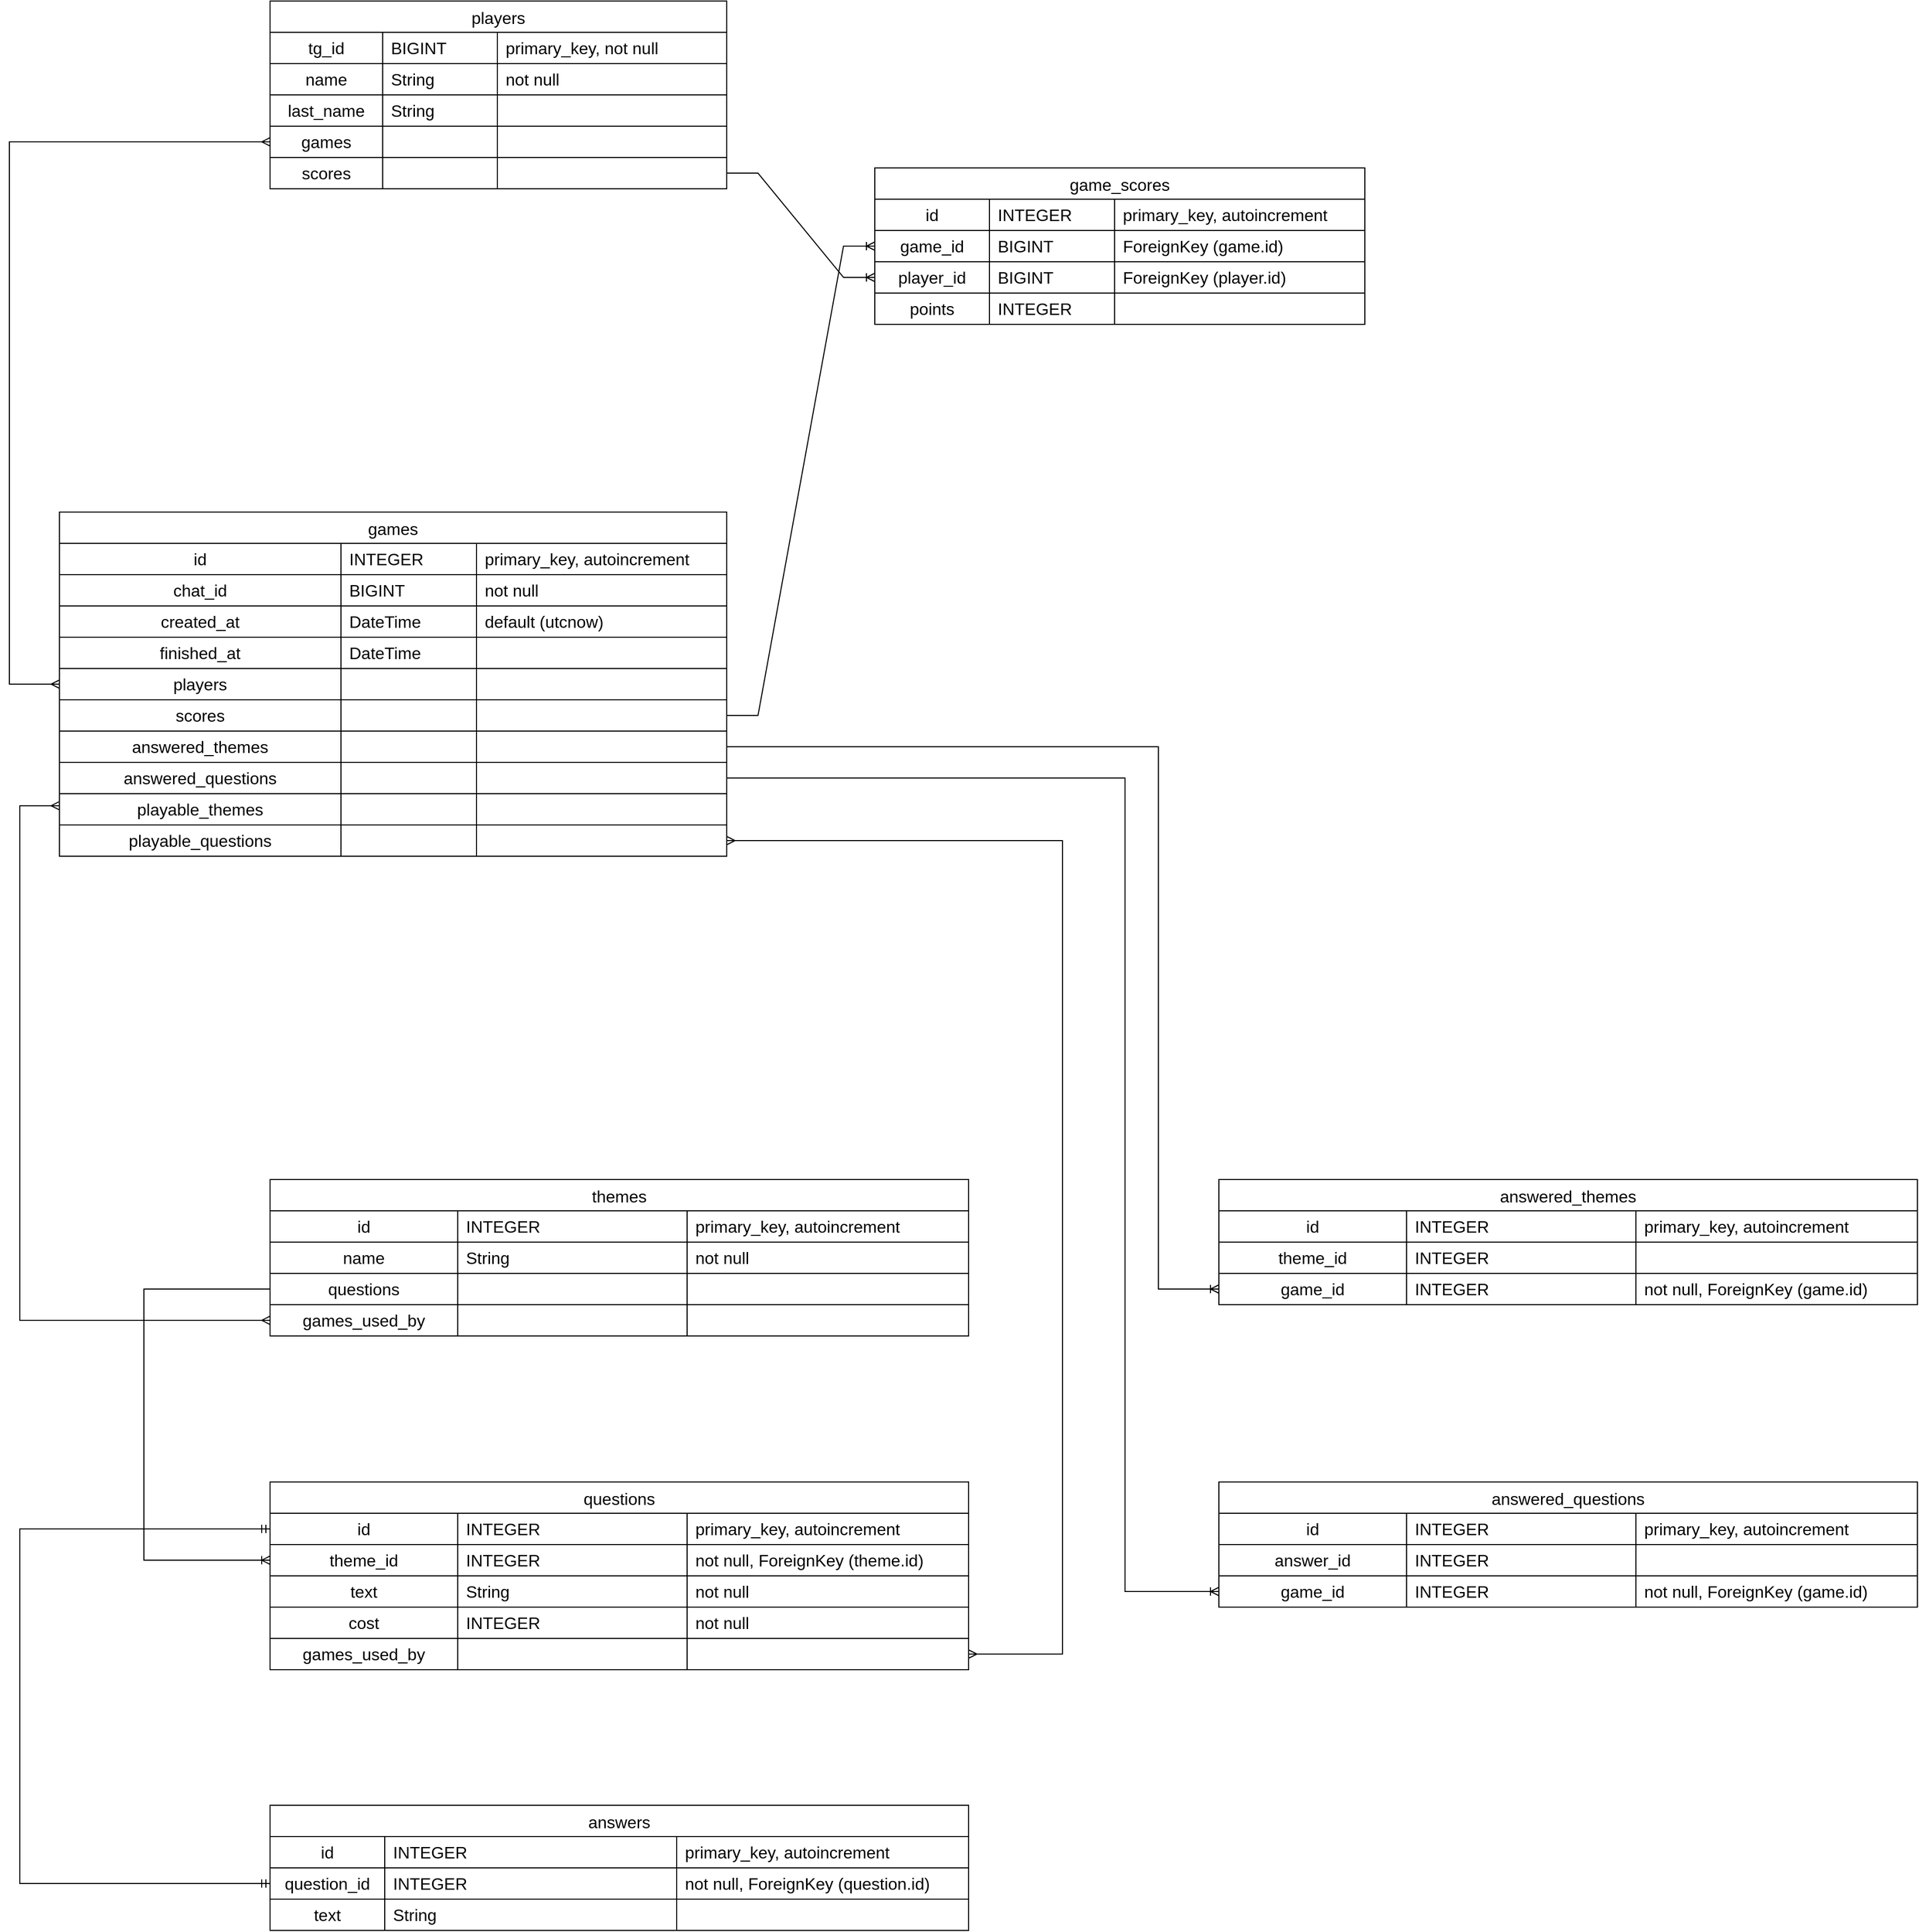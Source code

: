 <mxfile version="21.1.2" type="github">
  <diagram name="Страница 1" id="Kiy2GkQN20SqCoH5sYRh">
    <mxGraphModel dx="2342" dy="1248" grid="1" gridSize="10" guides="1" tooltips="1" connect="1" arrows="1" fold="1" page="1" pageScale="1" pageWidth="3300" pageHeight="4681" math="0" shadow="0">
      <root>
        <mxCell id="0" />
        <mxCell id="1" parent="0" />
        <mxCell id="axmBf0sNK8sAseNuWQ9q-1" value="games" style="shape=table;startSize=30;container=1;collapsible=0;childLayout=tableLayout;fixedRows=1;rowLines=1;fontStyle=0;strokeColor=default;fontSize=16;swimlaneFillColor=none;perimeterSpacing=0;" parent="1" vertex="1">
          <mxGeometry x="718" y="870" width="640" height="330" as="geometry" />
        </mxCell>
        <mxCell id="axmBf0sNK8sAseNuWQ9q-2" value="" style="shape=tableRow;horizontal=0;startSize=0;swimlaneHead=0;swimlaneBody=0;top=0;left=0;bottom=0;right=0;collapsible=0;dropTarget=0;fillColor=none;points=[[0,0.5],[1,0.5]];portConstraint=eastwest;strokeColor=inherit;fontSize=16;" parent="axmBf0sNK8sAseNuWQ9q-1" vertex="1">
          <mxGeometry y="30" width="640" height="30" as="geometry" />
        </mxCell>
        <mxCell id="axmBf0sNK8sAseNuWQ9q-3" value="id" style="shape=partialRectangle;html=1;whiteSpace=wrap;connectable=0;fillColor=none;top=0;left=0;bottom=0;right=0;overflow=hidden;pointerEvents=1;strokeColor=inherit;fontSize=16;" parent="axmBf0sNK8sAseNuWQ9q-2" vertex="1">
          <mxGeometry width="270" height="30" as="geometry">
            <mxRectangle width="270" height="30" as="alternateBounds" />
          </mxGeometry>
        </mxCell>
        <mxCell id="axmBf0sNK8sAseNuWQ9q-4" value="INTEGER" style="shape=partialRectangle;html=1;whiteSpace=wrap;connectable=0;fillColor=none;top=0;left=0;bottom=0;right=0;align=left;spacingLeft=6;overflow=hidden;strokeColor=inherit;fontSize=16;" parent="axmBf0sNK8sAseNuWQ9q-2" vertex="1">
          <mxGeometry x="270" width="130" height="30" as="geometry">
            <mxRectangle width="130" height="30" as="alternateBounds" />
          </mxGeometry>
        </mxCell>
        <mxCell id="axmBf0sNK8sAseNuWQ9q-23" value="primary_key, autoincrement" style="shape=partialRectangle;html=1;whiteSpace=wrap;connectable=0;fillColor=none;top=0;left=0;bottom=0;right=0;align=left;spacingLeft=6;overflow=hidden;strokeColor=inherit;fontSize=16;" parent="axmBf0sNK8sAseNuWQ9q-2" vertex="1">
          <mxGeometry x="400" width="240" height="30" as="geometry">
            <mxRectangle width="240" height="30" as="alternateBounds" />
          </mxGeometry>
        </mxCell>
        <mxCell id="axmBf0sNK8sAseNuWQ9q-5" value="" style="shape=tableRow;horizontal=0;startSize=0;swimlaneHead=0;swimlaneBody=0;top=0;left=0;bottom=0;right=0;collapsible=0;dropTarget=0;fillColor=none;points=[[0,0.5],[1,0.5]];portConstraint=eastwest;strokeColor=inherit;fontSize=16;" parent="axmBf0sNK8sAseNuWQ9q-1" vertex="1">
          <mxGeometry y="60" width="640" height="30" as="geometry" />
        </mxCell>
        <mxCell id="axmBf0sNK8sAseNuWQ9q-6" value="chat_id&lt;span style=&quot;color: rgb(173, 186, 199); font-family: ui-monospace, SFMono-Regular, &amp;quot;SF Mono&amp;quot;, Menlo, Consolas, &amp;quot;Liberation Mono&amp;quot;, monospace; font-size: 12px; text-align: start; background-color: rgb(34, 39, 46);&quot;&gt; &lt;/span&gt;" style="shape=partialRectangle;html=1;whiteSpace=wrap;connectable=0;fillColor=none;top=0;left=0;bottom=0;right=0;overflow=hidden;strokeColor=inherit;fontSize=16;" parent="axmBf0sNK8sAseNuWQ9q-5" vertex="1">
          <mxGeometry width="270" height="30" as="geometry">
            <mxRectangle width="270" height="30" as="alternateBounds" />
          </mxGeometry>
        </mxCell>
        <mxCell id="axmBf0sNK8sAseNuWQ9q-7" value="BIGINT" style="shape=partialRectangle;html=1;whiteSpace=wrap;connectable=0;fillColor=none;top=0;left=0;bottom=0;right=0;align=left;spacingLeft=6;overflow=hidden;strokeColor=inherit;fontSize=16;" parent="axmBf0sNK8sAseNuWQ9q-5" vertex="1">
          <mxGeometry x="270" width="130" height="30" as="geometry">
            <mxRectangle width="130" height="30" as="alternateBounds" />
          </mxGeometry>
        </mxCell>
        <mxCell id="axmBf0sNK8sAseNuWQ9q-24" value="not null" style="shape=partialRectangle;html=1;whiteSpace=wrap;connectable=0;fillColor=none;top=0;left=0;bottom=0;right=0;align=left;spacingLeft=6;overflow=hidden;strokeColor=inherit;fontSize=16;" parent="axmBf0sNK8sAseNuWQ9q-5" vertex="1">
          <mxGeometry x="400" width="240" height="30" as="geometry">
            <mxRectangle width="240" height="30" as="alternateBounds" />
          </mxGeometry>
        </mxCell>
        <mxCell id="s3mZJwamYYUPRJ0tXp7X-76" style="shape=tableRow;horizontal=0;startSize=0;swimlaneHead=0;swimlaneBody=0;top=0;left=0;bottom=0;right=0;collapsible=0;dropTarget=0;fillColor=none;points=[[0,0.5],[1,0.5]];portConstraint=eastwest;strokeColor=inherit;fontSize=16;" vertex="1" parent="axmBf0sNK8sAseNuWQ9q-1">
          <mxGeometry y="90" width="640" height="30" as="geometry" />
        </mxCell>
        <mxCell id="s3mZJwamYYUPRJ0tXp7X-77" value="created_at" style="shape=partialRectangle;html=1;whiteSpace=wrap;connectable=0;fillColor=none;top=0;left=0;bottom=0;right=0;overflow=hidden;strokeColor=inherit;fontSize=16;" vertex="1" parent="s3mZJwamYYUPRJ0tXp7X-76">
          <mxGeometry width="270" height="30" as="geometry">
            <mxRectangle width="270" height="30" as="alternateBounds" />
          </mxGeometry>
        </mxCell>
        <mxCell id="s3mZJwamYYUPRJ0tXp7X-79" value="DateTime" style="shape=partialRectangle;html=1;whiteSpace=wrap;connectable=0;fillColor=none;top=0;left=0;bottom=0;right=0;align=left;spacingLeft=6;overflow=hidden;strokeColor=inherit;fontSize=16;" vertex="1" parent="s3mZJwamYYUPRJ0tXp7X-76">
          <mxGeometry x="270" width="130" height="30" as="geometry">
            <mxRectangle width="130" height="30" as="alternateBounds" />
          </mxGeometry>
        </mxCell>
        <mxCell id="s3mZJwamYYUPRJ0tXp7X-78" value="default (utcnow)" style="shape=partialRectangle;html=1;whiteSpace=wrap;connectable=0;fillColor=none;top=0;left=0;bottom=0;right=0;align=left;spacingLeft=6;overflow=hidden;strokeColor=inherit;fontSize=16;" vertex="1" parent="s3mZJwamYYUPRJ0tXp7X-76">
          <mxGeometry x="400" width="240" height="30" as="geometry">
            <mxRectangle width="240" height="30" as="alternateBounds" />
          </mxGeometry>
        </mxCell>
        <mxCell id="s3mZJwamYYUPRJ0tXp7X-80" style="shape=tableRow;horizontal=0;startSize=0;swimlaneHead=0;swimlaneBody=0;top=0;left=0;bottom=0;right=0;collapsible=0;dropTarget=0;fillColor=none;points=[[0,0.5],[1,0.5]];portConstraint=eastwest;strokeColor=inherit;fontSize=16;" vertex="1" parent="axmBf0sNK8sAseNuWQ9q-1">
          <mxGeometry y="120" width="640" height="30" as="geometry" />
        </mxCell>
        <mxCell id="s3mZJwamYYUPRJ0tXp7X-81" value="finished_at" style="shape=partialRectangle;html=1;whiteSpace=wrap;connectable=0;fillColor=none;top=0;left=0;bottom=0;right=0;overflow=hidden;strokeColor=inherit;fontSize=16;" vertex="1" parent="s3mZJwamYYUPRJ0tXp7X-80">
          <mxGeometry width="270" height="30" as="geometry">
            <mxRectangle width="270" height="30" as="alternateBounds" />
          </mxGeometry>
        </mxCell>
        <mxCell id="s3mZJwamYYUPRJ0tXp7X-82" value="DateTime" style="shape=partialRectangle;html=1;whiteSpace=wrap;connectable=0;fillColor=none;top=0;left=0;bottom=0;right=0;align=left;spacingLeft=6;overflow=hidden;strokeColor=inherit;fontSize=16;" vertex="1" parent="s3mZJwamYYUPRJ0tXp7X-80">
          <mxGeometry x="270" width="130" height="30" as="geometry">
            <mxRectangle width="130" height="30" as="alternateBounds" />
          </mxGeometry>
        </mxCell>
        <mxCell id="s3mZJwamYYUPRJ0tXp7X-83" value="" style="shape=partialRectangle;html=1;whiteSpace=wrap;connectable=0;fillColor=none;top=0;left=0;bottom=0;right=0;align=left;spacingLeft=6;overflow=hidden;strokeColor=inherit;fontSize=16;" vertex="1" parent="s3mZJwamYYUPRJ0tXp7X-80">
          <mxGeometry x="400" width="240" height="30" as="geometry">
            <mxRectangle width="240" height="30" as="alternateBounds" />
          </mxGeometry>
        </mxCell>
        <mxCell id="axmBf0sNK8sAseNuWQ9q-8" value="" style="shape=tableRow;horizontal=0;startSize=0;swimlaneHead=0;swimlaneBody=0;top=0;left=0;bottom=0;right=0;collapsible=0;dropTarget=0;fillColor=none;points=[[0,0.5],[1,0.5]];portConstraint=eastwest;strokeColor=inherit;fontSize=16;" parent="axmBf0sNK8sAseNuWQ9q-1" vertex="1">
          <mxGeometry y="150" width="640" height="30" as="geometry" />
        </mxCell>
        <mxCell id="axmBf0sNK8sAseNuWQ9q-9" value="players&lt;span style=&quot;box-sizing: border-box; color: rgb(173, 186, 199); font-family: ui-monospace, SFMono-Regular, &amp;quot;SF Mono&amp;quot;, Menlo, Consolas, &amp;quot;Liberation Mono&amp;quot;, monospace; font-size: 12px; text-align: start; background-color: rgb(34, 39, 46);&quot; class=&quot;pl-s1&quot;&gt;&lt;/span&gt;&lt;span style=&quot;color: rgb(173, 186, 199); font-family: ui-monospace, SFMono-Regular, &amp;quot;SF Mono&amp;quot;, Menlo, Consolas, &amp;quot;Liberation Mono&amp;quot;, monospace; font-size: 12px; text-align: start; background-color: rgb(34, 39, 46);&quot;&gt;&lt;/span&gt;&lt;span style=&quot;box-sizing: border-box; color: rgb(173, 186, 199); font-family: ui-monospace, SFMono-Regular, &amp;quot;SF Mono&amp;quot;, Menlo, Consolas, &amp;quot;Liberation Mono&amp;quot;, monospace; font-size: 12px; text-align: start; background-color: rgb(34, 39, 46);&quot; class=&quot;pl-s1&quot;&gt;&lt;/span&gt;&lt;span style=&quot;color: rgb(173, 186, 199); font-family: ui-monospace, SFMono-Regular, &amp;quot;SF Mono&amp;quot;, Menlo, Consolas, &amp;quot;Liberation Mono&amp;quot;, monospace; font-size: 12px; text-align: start; background-color: rgb(34, 39, 46);&quot;&gt;&lt;/span&gt;&lt;span style=&quot;box-sizing: border-box; color: rgb(173, 186, 199); font-family: ui-monospace, SFMono-Regular, &amp;quot;SF Mono&amp;quot;, Menlo, Consolas, &amp;quot;Liberation Mono&amp;quot;, monospace; font-size: 12px; text-align: start; background-color: rgb(34, 39, 46);&quot; class=&quot;pl-s1&quot;&gt;&lt;/span&gt;&lt;span style=&quot;color: rgb(173, 186, 199); font-family: ui-monospace, SFMono-Regular, &amp;quot;SF Mono&amp;quot;, Menlo, Consolas, &amp;quot;Liberation Mono&amp;quot;, monospace; font-size: 12px; text-align: start; background-color: rgb(34, 39, 46);&quot;&gt;&lt;/span&gt;&lt;span style=&quot;box-sizing: border-box; color: rgb(173, 186, 199); font-family: ui-monospace, SFMono-Regular, &amp;quot;SF Mono&amp;quot;, Menlo, Consolas, &amp;quot;Liberation Mono&amp;quot;, monospace; font-size: 12px; text-align: start; background-color: rgb(34, 39, 46);&quot; class=&quot;pl-s1&quot;&gt;&lt;/span&gt;&lt;span style=&quot;color: rgb(173, 186, 199); font-family: ui-monospace, SFMono-Regular, &amp;quot;SF Mono&amp;quot;, Menlo, Consolas, &amp;quot;Liberation Mono&amp;quot;, monospace; font-size: 12px; text-align: start; background-color: rgb(34, 39, 46);&quot;&gt;&lt;/span&gt;&lt;span style=&quot;box-sizing: border-box; color: rgb(173, 186, 199); font-family: ui-monospace, SFMono-Regular, &amp;quot;SF Mono&amp;quot;, Menlo, Consolas, &amp;quot;Liberation Mono&amp;quot;, monospace; font-size: 12px; text-align: start; background-color: rgb(34, 39, 46);&quot; class=&quot;pl-s1&quot;&gt;&lt;/span&gt;&lt;span style=&quot;color: rgb(173, 186, 199); font-family: ui-monospace, SFMono-Regular, &amp;quot;SF Mono&amp;quot;, Menlo, Consolas, &amp;quot;Liberation Mono&amp;quot;, monospace; font-size: 12px; text-align: start; background-color: rgb(34, 39, 46);&quot;&gt;&lt;/span&gt;&lt;span style=&quot;box-sizing: border-box; color: rgb(173, 186, 199); font-family: ui-monospace, SFMono-Regular, &amp;quot;SF Mono&amp;quot;, Menlo, Consolas, &amp;quot;Liberation Mono&amp;quot;, monospace; font-size: 12px; text-align: start; background-color: rgb(34, 39, 46);&quot; class=&quot;pl-s1&quot;&gt;&lt;/span&gt;&lt;span style=&quot;color: rgb(173, 186, 199); font-family: ui-monospace, SFMono-Regular, &amp;quot;SF Mono&amp;quot;, Menlo, Consolas, &amp;quot;Liberation Mono&amp;quot;, monospace; font-size: 12px; text-align: start; background-color: rgb(34, 39, 46);&quot;&gt;&lt;/span&gt;&lt;span style=&quot;box-sizing: border-box; color: rgb(173, 186, 199); font-family: ui-monospace, SFMono-Regular, &amp;quot;SF Mono&amp;quot;, Menlo, Consolas, &amp;quot;Liberation Mono&amp;quot;, monospace; font-size: 12px; text-align: start; background-color: rgb(34, 39, 46);&quot; class=&quot;pl-s1&quot;&gt;&lt;/span&gt;&lt;span style=&quot;color: rgb(173, 186, 199); font-family: ui-monospace, SFMono-Regular, &amp;quot;SF Mono&amp;quot;, Menlo, Consolas, &amp;quot;Liberation Mono&amp;quot;, monospace; font-size: 12px; text-align: start; background-color: rgb(34, 39, 46);&quot;&gt;&lt;/span&gt;&lt;span style=&quot;box-sizing: border-box; color: rgb(173, 186, 199); font-family: ui-monospace, SFMono-Regular, &amp;quot;SF Mono&amp;quot;, Menlo, Consolas, &amp;quot;Liberation Mono&amp;quot;, monospace; font-size: 12px; text-align: start; background-color: rgb(34, 39, 46);&quot; class=&quot;pl-s1&quot;&gt;&lt;/span&gt;&lt;span style=&quot;color: rgb(173, 186, 199); font-family: ui-monospace, SFMono-Regular, &amp;quot;SF Mono&amp;quot;, Menlo, Consolas, &amp;quot;Liberation Mono&amp;quot;, monospace; font-size: 12px; text-align: start; background-color: rgb(34, 39, 46);&quot;&gt;&lt;/span&gt;&lt;span style=&quot;box-sizing: border-box; color: rgb(173, 186, 199); font-family: ui-monospace, SFMono-Regular, &amp;quot;SF Mono&amp;quot;, Menlo, Consolas, &amp;quot;Liberation Mono&amp;quot;, monospace; font-size: 12px; text-align: start; background-color: rgb(34, 39, 46);&quot; class=&quot;pl-s1&quot;&gt;&lt;/span&gt;&lt;span style=&quot;color: rgb(173, 186, 199); font-family: ui-monospace, SFMono-Regular, &amp;quot;SF Mono&amp;quot;, Menlo, Consolas, &amp;quot;Liberation Mono&amp;quot;, monospace; font-size: 12px; text-align: start; background-color: rgb(34, 39, 46);&quot;&gt;&lt;/span&gt;&lt;span style=&quot;box-sizing: border-box; color: rgb(173, 186, 199); font-family: ui-monospace, SFMono-Regular, &amp;quot;SF Mono&amp;quot;, Menlo, Consolas, &amp;quot;Liberation Mono&amp;quot;, monospace; font-size: 12px; text-align: start; background-color: rgb(34, 39, 46);&quot; class=&quot;pl-s1&quot;&gt;&lt;/span&gt;&lt;span style=&quot;color: rgb(173, 186, 199); font-family: ui-monospace, SFMono-Regular, &amp;quot;SF Mono&amp;quot;, Menlo, Consolas, &amp;quot;Liberation Mono&amp;quot;, monospace; font-size: 12px; text-align: start; background-color: rgb(34, 39, 46);&quot;&gt;&lt;/span&gt;&lt;span style=&quot;box-sizing: border-box; color: rgb(173, 186, 199); font-family: ui-monospace, SFMono-Regular, &amp;quot;SF Mono&amp;quot;, Menlo, Consolas, &amp;quot;Liberation Mono&amp;quot;, monospace; font-size: 12px; text-align: start; background-color: rgb(34, 39, 46);&quot; class=&quot;pl-s1&quot;&gt;&lt;/span&gt;&lt;span style=&quot;color: rgb(173, 186, 199); font-family: ui-monospace, SFMono-Regular, &amp;quot;SF Mono&amp;quot;, Menlo, Consolas, &amp;quot;Liberation Mono&amp;quot;, monospace; font-size: 12px; text-align: start; background-color: rgb(34, 39, 46);&quot;&gt;&lt;/span&gt;&lt;span style=&quot;box-sizing: border-box; color: rgb(173, 186, 199); font-family: ui-monospace, SFMono-Regular, &amp;quot;SF Mono&amp;quot;, Menlo, Consolas, &amp;quot;Liberation Mono&amp;quot;, monospace; font-size: 12px; text-align: start; background-color: rgb(34, 39, 46);&quot; class=&quot;pl-s1&quot;&gt;&lt;/span&gt;&lt;span style=&quot;color: rgb(173, 186, 199); font-family: ui-monospace, SFMono-Regular, &amp;quot;SF Mono&amp;quot;, Menlo, Consolas, &amp;quot;Liberation Mono&amp;quot;, monospace; font-size: 12px; text-align: start; background-color: rgb(34, 39, 46);&quot;&gt;&lt;/span&gt;" style="shape=partialRectangle;html=1;whiteSpace=wrap;connectable=0;fillColor=none;top=0;left=0;bottom=0;right=0;overflow=hidden;strokeColor=inherit;fontSize=16;" parent="axmBf0sNK8sAseNuWQ9q-8" vertex="1">
          <mxGeometry width="270" height="30" as="geometry">
            <mxRectangle width="270" height="30" as="alternateBounds" />
          </mxGeometry>
        </mxCell>
        <mxCell id="axmBf0sNK8sAseNuWQ9q-10" value="" style="shape=partialRectangle;html=1;whiteSpace=wrap;connectable=0;fillColor=none;top=0;left=0;bottom=0;right=0;align=left;spacingLeft=6;overflow=hidden;strokeColor=inherit;fontSize=16;" parent="axmBf0sNK8sAseNuWQ9q-8" vertex="1">
          <mxGeometry x="270" width="130" height="30" as="geometry">
            <mxRectangle width="130" height="30" as="alternateBounds" />
          </mxGeometry>
        </mxCell>
        <mxCell id="axmBf0sNK8sAseNuWQ9q-25" style="shape=partialRectangle;html=1;whiteSpace=wrap;connectable=0;fillColor=none;top=0;left=0;bottom=0;right=0;align=left;spacingLeft=6;overflow=hidden;strokeColor=inherit;fontSize=16;" parent="axmBf0sNK8sAseNuWQ9q-8" vertex="1">
          <mxGeometry x="400" width="240" height="30" as="geometry">
            <mxRectangle width="240" height="30" as="alternateBounds" />
          </mxGeometry>
        </mxCell>
        <mxCell id="axmBf0sNK8sAseNuWQ9q-20" style="shape=tableRow;horizontal=0;startSize=0;swimlaneHead=0;swimlaneBody=0;top=0;left=0;bottom=0;right=0;collapsible=0;dropTarget=0;fillColor=none;points=[[0,0.5],[1,0.5]];portConstraint=eastwest;strokeColor=inherit;fontSize=16;" parent="axmBf0sNK8sAseNuWQ9q-1" vertex="1">
          <mxGeometry y="180" width="640" height="30" as="geometry" />
        </mxCell>
        <mxCell id="axmBf0sNK8sAseNuWQ9q-21" value="scores&lt;span style=&quot;color: rgb(173, 186, 199); font-family: ui-monospace, SFMono-Regular, &amp;quot;SF Mono&amp;quot;, Menlo, Consolas, &amp;quot;Liberation Mono&amp;quot;, monospace; font-size: 12px; text-align: start; background-color: rgb(34, 39, 46);&quot;&gt;&lt;/span&gt;" style="shape=partialRectangle;html=1;whiteSpace=wrap;connectable=0;fillColor=none;top=0;left=0;bottom=0;right=0;overflow=hidden;strokeColor=inherit;fontSize=16;" parent="axmBf0sNK8sAseNuWQ9q-20" vertex="1">
          <mxGeometry width="270" height="30" as="geometry">
            <mxRectangle width="270" height="30" as="alternateBounds" />
          </mxGeometry>
        </mxCell>
        <mxCell id="axmBf0sNK8sAseNuWQ9q-22" value="" style="shape=partialRectangle;html=1;whiteSpace=wrap;connectable=0;fillColor=none;top=0;left=0;bottom=0;right=0;align=left;spacingLeft=6;overflow=hidden;strokeColor=inherit;fontSize=16;" parent="axmBf0sNK8sAseNuWQ9q-20" vertex="1">
          <mxGeometry x="270" width="130" height="30" as="geometry">
            <mxRectangle width="130" height="30" as="alternateBounds" />
          </mxGeometry>
        </mxCell>
        <mxCell id="axmBf0sNK8sAseNuWQ9q-26" style="shape=partialRectangle;html=1;whiteSpace=wrap;connectable=0;fillColor=none;top=0;left=0;bottom=0;right=0;align=left;spacingLeft=6;overflow=hidden;strokeColor=inherit;fontSize=16;" parent="axmBf0sNK8sAseNuWQ9q-20" vertex="1">
          <mxGeometry x="400" width="240" height="30" as="geometry">
            <mxRectangle width="240" height="30" as="alternateBounds" />
          </mxGeometry>
        </mxCell>
        <mxCell id="s3mZJwamYYUPRJ0tXp7X-136" style="shape=tableRow;horizontal=0;startSize=0;swimlaneHead=0;swimlaneBody=0;top=0;left=0;bottom=0;right=0;collapsible=0;dropTarget=0;fillColor=none;points=[[0,0.5],[1,0.5]];portConstraint=eastwest;strokeColor=inherit;fontSize=16;" vertex="1" parent="axmBf0sNK8sAseNuWQ9q-1">
          <mxGeometry y="210" width="640" height="30" as="geometry" />
        </mxCell>
        <mxCell id="s3mZJwamYYUPRJ0tXp7X-137" value="answered_themes" style="shape=partialRectangle;html=1;whiteSpace=wrap;connectable=0;fillColor=none;top=0;left=0;bottom=0;right=0;overflow=hidden;strokeColor=inherit;fontSize=16;" vertex="1" parent="s3mZJwamYYUPRJ0tXp7X-136">
          <mxGeometry width="270" height="30" as="geometry">
            <mxRectangle width="270" height="30" as="alternateBounds" />
          </mxGeometry>
        </mxCell>
        <mxCell id="s3mZJwamYYUPRJ0tXp7X-138" style="shape=partialRectangle;html=1;whiteSpace=wrap;connectable=0;fillColor=none;top=0;left=0;bottom=0;right=0;align=left;spacingLeft=6;overflow=hidden;strokeColor=inherit;fontSize=16;" vertex="1" parent="s3mZJwamYYUPRJ0tXp7X-136">
          <mxGeometry x="270" width="130" height="30" as="geometry">
            <mxRectangle width="130" height="30" as="alternateBounds" />
          </mxGeometry>
        </mxCell>
        <mxCell id="s3mZJwamYYUPRJ0tXp7X-139" style="shape=partialRectangle;html=1;whiteSpace=wrap;connectable=0;fillColor=none;top=0;left=0;bottom=0;right=0;align=left;spacingLeft=6;overflow=hidden;strokeColor=inherit;fontSize=16;" vertex="1" parent="s3mZJwamYYUPRJ0tXp7X-136">
          <mxGeometry x="400" width="240" height="30" as="geometry">
            <mxRectangle width="240" height="30" as="alternateBounds" />
          </mxGeometry>
        </mxCell>
        <mxCell id="s3mZJwamYYUPRJ0tXp7X-131" style="shape=tableRow;horizontal=0;startSize=0;swimlaneHead=0;swimlaneBody=0;top=0;left=0;bottom=0;right=0;collapsible=0;dropTarget=0;fillColor=none;points=[[0,0.5],[1,0.5]];portConstraint=eastwest;strokeColor=inherit;fontSize=16;" vertex="1" parent="axmBf0sNK8sAseNuWQ9q-1">
          <mxGeometry y="240" width="640" height="30" as="geometry" />
        </mxCell>
        <mxCell id="s3mZJwamYYUPRJ0tXp7X-132" value="answered_questions" style="shape=partialRectangle;html=1;whiteSpace=wrap;connectable=0;fillColor=none;top=0;left=0;bottom=0;right=0;overflow=hidden;strokeColor=inherit;fontSize=16;" vertex="1" parent="s3mZJwamYYUPRJ0tXp7X-131">
          <mxGeometry width="270" height="30" as="geometry">
            <mxRectangle width="270" height="30" as="alternateBounds" />
          </mxGeometry>
        </mxCell>
        <mxCell id="s3mZJwamYYUPRJ0tXp7X-133" style="shape=partialRectangle;html=1;whiteSpace=wrap;connectable=0;fillColor=none;top=0;left=0;bottom=0;right=0;align=left;spacingLeft=6;overflow=hidden;strokeColor=inherit;fontSize=16;" vertex="1" parent="s3mZJwamYYUPRJ0tXp7X-131">
          <mxGeometry x="270" width="130" height="30" as="geometry">
            <mxRectangle width="130" height="30" as="alternateBounds" />
          </mxGeometry>
        </mxCell>
        <mxCell id="s3mZJwamYYUPRJ0tXp7X-134" style="shape=partialRectangle;html=1;whiteSpace=wrap;connectable=0;fillColor=none;top=0;left=0;bottom=0;right=0;align=left;spacingLeft=6;overflow=hidden;strokeColor=inherit;fontSize=16;" vertex="1" parent="s3mZJwamYYUPRJ0tXp7X-131">
          <mxGeometry x="400" width="240" height="30" as="geometry">
            <mxRectangle width="240" height="30" as="alternateBounds" />
          </mxGeometry>
        </mxCell>
        <mxCell id="s3mZJwamYYUPRJ0tXp7X-84" style="shape=tableRow;horizontal=0;startSize=0;swimlaneHead=0;swimlaneBody=0;top=0;left=0;bottom=0;right=0;collapsible=0;dropTarget=0;fillColor=none;points=[[0,0.5],[1,0.5]];portConstraint=eastwest;strokeColor=inherit;fontSize=16;" vertex="1" parent="axmBf0sNK8sAseNuWQ9q-1">
          <mxGeometry y="270" width="640" height="30" as="geometry" />
        </mxCell>
        <mxCell id="s3mZJwamYYUPRJ0tXp7X-85" value="playable_themes" style="shape=partialRectangle;html=1;whiteSpace=wrap;connectable=0;fillColor=none;top=0;left=0;bottom=0;right=0;overflow=hidden;strokeColor=inherit;fontSize=16;" vertex="1" parent="s3mZJwamYYUPRJ0tXp7X-84">
          <mxGeometry width="270" height="30" as="geometry">
            <mxRectangle width="270" height="30" as="alternateBounds" />
          </mxGeometry>
        </mxCell>
        <mxCell id="s3mZJwamYYUPRJ0tXp7X-86" style="shape=partialRectangle;html=1;whiteSpace=wrap;connectable=0;fillColor=none;top=0;left=0;bottom=0;right=0;align=left;spacingLeft=6;overflow=hidden;strokeColor=inherit;fontSize=16;" vertex="1" parent="s3mZJwamYYUPRJ0tXp7X-84">
          <mxGeometry x="270" width="130" height="30" as="geometry">
            <mxRectangle width="130" height="30" as="alternateBounds" />
          </mxGeometry>
        </mxCell>
        <mxCell id="s3mZJwamYYUPRJ0tXp7X-87" style="shape=partialRectangle;html=1;whiteSpace=wrap;connectable=0;fillColor=none;top=0;left=0;bottom=0;right=0;align=left;spacingLeft=6;overflow=hidden;strokeColor=inherit;fontSize=16;" vertex="1" parent="s3mZJwamYYUPRJ0tXp7X-84">
          <mxGeometry x="400" width="240" height="30" as="geometry">
            <mxRectangle width="240" height="30" as="alternateBounds" />
          </mxGeometry>
        </mxCell>
        <mxCell id="s3mZJwamYYUPRJ0tXp7X-88" style="shape=tableRow;horizontal=0;startSize=0;swimlaneHead=0;swimlaneBody=0;top=0;left=0;bottom=0;right=0;collapsible=0;dropTarget=0;fillColor=none;points=[[0,0.5],[1,0.5]];portConstraint=eastwest;strokeColor=inherit;fontSize=16;" vertex="1" parent="axmBf0sNK8sAseNuWQ9q-1">
          <mxGeometry y="300" width="640" height="30" as="geometry" />
        </mxCell>
        <mxCell id="s3mZJwamYYUPRJ0tXp7X-89" value="playable_questions" style="shape=partialRectangle;html=1;whiteSpace=wrap;connectable=0;fillColor=none;top=0;left=0;bottom=0;right=0;overflow=hidden;strokeColor=inherit;fontSize=16;" vertex="1" parent="s3mZJwamYYUPRJ0tXp7X-88">
          <mxGeometry width="270" height="30" as="geometry">
            <mxRectangle width="270" height="30" as="alternateBounds" />
          </mxGeometry>
        </mxCell>
        <mxCell id="s3mZJwamYYUPRJ0tXp7X-90" style="shape=partialRectangle;html=1;whiteSpace=wrap;connectable=0;fillColor=none;top=0;left=0;bottom=0;right=0;align=left;spacingLeft=6;overflow=hidden;strokeColor=inherit;fontSize=16;" vertex="1" parent="s3mZJwamYYUPRJ0tXp7X-88">
          <mxGeometry x="270" width="130" height="30" as="geometry">
            <mxRectangle width="130" height="30" as="alternateBounds" />
          </mxGeometry>
        </mxCell>
        <mxCell id="s3mZJwamYYUPRJ0tXp7X-91" style="shape=partialRectangle;html=1;whiteSpace=wrap;connectable=0;fillColor=none;top=0;left=0;bottom=0;right=0;align=left;spacingLeft=6;overflow=hidden;strokeColor=inherit;fontSize=16;" vertex="1" parent="s3mZJwamYYUPRJ0tXp7X-88">
          <mxGeometry x="400" width="240" height="30" as="geometry">
            <mxRectangle width="240" height="30" as="alternateBounds" />
          </mxGeometry>
        </mxCell>
        <mxCell id="axmBf0sNK8sAseNuWQ9q-27" value="game_scores" style="shape=table;startSize=30;container=1;collapsible=0;childLayout=tableLayout;fixedRows=1;rowLines=1;fontStyle=0;strokeColor=default;fontSize=16;" parent="1" vertex="1">
          <mxGeometry x="1500" y="540" width="470" height="150" as="geometry" />
        </mxCell>
        <mxCell id="axmBf0sNK8sAseNuWQ9q-28" value="" style="shape=tableRow;horizontal=0;startSize=0;swimlaneHead=0;swimlaneBody=0;top=0;left=0;bottom=0;right=0;collapsible=0;dropTarget=0;fillColor=none;points=[[0,0.5],[1,0.5]];portConstraint=eastwest;strokeColor=inherit;fontSize=16;" parent="axmBf0sNK8sAseNuWQ9q-27" vertex="1">
          <mxGeometry y="30" width="470" height="30" as="geometry" />
        </mxCell>
        <mxCell id="axmBf0sNK8sAseNuWQ9q-29" value="id&lt;span style=&quot;box-sizing: border-box; color: rgb(173, 186, 199); font-family: ui-monospace, SFMono-Regular, &amp;quot;SF Mono&amp;quot;, Menlo, Consolas, &amp;quot;Liberation Mono&amp;quot;, monospace; font-size: 12px; text-align: start; background-color: rgb(34, 39, 46);&quot; class=&quot;pl-s1&quot;&gt;&lt;/span&gt;&lt;span style=&quot;color: rgb(173, 186, 199); font-family: ui-monospace, SFMono-Regular, &amp;quot;SF Mono&amp;quot;, Menlo, Consolas, &amp;quot;Liberation Mono&amp;quot;, monospace; font-size: 12px; text-align: start; background-color: rgb(34, 39, 46);&quot;&gt;&lt;/span&gt;&lt;span style=&quot;box-sizing: border-box; color: rgb(173, 186, 199); font-family: ui-monospace, SFMono-Regular, &amp;quot;SF Mono&amp;quot;, Menlo, Consolas, &amp;quot;Liberation Mono&amp;quot;, monospace; font-size: 12px; text-align: start; background-color: rgb(34, 39, 46);&quot; class=&quot;pl-s1&quot;&gt;&lt;/span&gt;&lt;span style=&quot;color: rgb(173, 186, 199); font-family: ui-monospace, SFMono-Regular, &amp;quot;SF Mono&amp;quot;, Menlo, Consolas, &amp;quot;Liberation Mono&amp;quot;, monospace; font-size: 12px; text-align: start; background-color: rgb(34, 39, 46);&quot;&gt;&lt;/span&gt;" style="shape=partialRectangle;html=1;whiteSpace=wrap;connectable=0;fillColor=none;top=0;left=0;bottom=0;right=0;overflow=hidden;pointerEvents=1;strokeColor=inherit;fontSize=16;" parent="axmBf0sNK8sAseNuWQ9q-28" vertex="1">
          <mxGeometry width="110" height="30" as="geometry">
            <mxRectangle width="110" height="30" as="alternateBounds" />
          </mxGeometry>
        </mxCell>
        <mxCell id="axmBf0sNK8sAseNuWQ9q-30" value="INTEGER" style="shape=partialRectangle;html=1;whiteSpace=wrap;connectable=0;fillColor=none;top=0;left=0;bottom=0;right=0;align=left;spacingLeft=6;overflow=hidden;strokeColor=inherit;fontSize=16;" parent="axmBf0sNK8sAseNuWQ9q-28" vertex="1">
          <mxGeometry x="110" width="120" height="30" as="geometry">
            <mxRectangle width="120" height="30" as="alternateBounds" />
          </mxGeometry>
        </mxCell>
        <mxCell id="axmBf0sNK8sAseNuWQ9q-37" value="primary_key, autoincrement" style="shape=partialRectangle;html=1;whiteSpace=wrap;connectable=0;fillColor=none;top=0;left=0;bottom=0;right=0;align=left;spacingLeft=6;overflow=hidden;strokeColor=inherit;fontSize=16;" parent="axmBf0sNK8sAseNuWQ9q-28" vertex="1">
          <mxGeometry x="230" width="240" height="30" as="geometry">
            <mxRectangle width="240" height="30" as="alternateBounds" />
          </mxGeometry>
        </mxCell>
        <mxCell id="axmBf0sNK8sAseNuWQ9q-31" value="" style="shape=tableRow;horizontal=0;startSize=0;swimlaneHead=0;swimlaneBody=0;top=0;left=0;bottom=0;right=0;collapsible=0;dropTarget=0;fillColor=none;points=[[0,0.5],[1,0.5]];portConstraint=eastwest;strokeColor=inherit;fontSize=16;" parent="axmBf0sNK8sAseNuWQ9q-27" vertex="1">
          <mxGeometry y="60" width="470" height="30" as="geometry" />
        </mxCell>
        <mxCell id="axmBf0sNK8sAseNuWQ9q-32" value="&lt;span style=&quot;box-sizing: border-box; color: rgb(173, 186, 199); font-family: ui-monospace, SFMono-Regular, &amp;quot;SF Mono&amp;quot;, Menlo, Consolas, &amp;quot;Liberation Mono&amp;quot;, monospace; font-size: 12px; text-align: start; background-color: rgb(34, 39, 46);&quot; class=&quot;pl-s1&quot;&gt;&lt;/span&gt;&lt;span style=&quot;color: rgb(173, 186, 199); font-family: ui-monospace, SFMono-Regular, &amp;quot;SF Mono&amp;quot;, Menlo, Consolas, &amp;quot;Liberation Mono&amp;quot;, monospace; font-size: 12px; text-align: start; background-color: rgb(34, 39, 46);&quot;&gt;&lt;/span&gt;&lt;span style=&quot;box-sizing: border-box; color: rgb(173, 186, 199); font-family: ui-monospace, SFMono-Regular, &amp;quot;SF Mono&amp;quot;, Menlo, Consolas, &amp;quot;Liberation Mono&amp;quot;, monospace; font-size: 12px; text-align: start; background-color: rgb(34, 39, 46);&quot; class=&quot;pl-s1&quot;&gt;&lt;/span&gt;&lt;span style=&quot;color: rgb(173, 186, 199); font-family: ui-monospace, SFMono-Regular, &amp;quot;SF Mono&amp;quot;, Menlo, Consolas, &amp;quot;Liberation Mono&amp;quot;, monospace; font-size: 12px; text-align: start; background-color: rgb(34, 39, 46);&quot;&gt;&lt;/span&gt;&lt;span style=&quot;box-sizing: border-box; color: rgb(173, 186, 199); font-family: ui-monospace, SFMono-Regular, &amp;quot;SF Mono&amp;quot;, Menlo, Consolas, &amp;quot;Liberation Mono&amp;quot;, monospace; font-size: 12px; text-align: start; background-color: rgb(34, 39, 46);&quot; class=&quot;pl-s1&quot;&gt;&lt;/span&gt;&lt;span style=&quot;color: rgb(173, 186, 199); font-family: ui-monospace, SFMono-Regular, &amp;quot;SF Mono&amp;quot;, Menlo, Consolas, &amp;quot;Liberation Mono&amp;quot;, monospace; font-size: 12px; text-align: start; background-color: rgb(34, 39, 46);&quot;&gt;&lt;/span&gt;&lt;span style=&quot;box-sizing: border-box; color: rgb(173, 186, 199); font-family: ui-monospace, SFMono-Regular, &amp;quot;SF Mono&amp;quot;, Menlo, Consolas, &amp;quot;Liberation Mono&amp;quot;, monospace; font-size: 12px; text-align: start; background-color: rgb(34, 39, 46);&quot; class=&quot;pl-s1&quot;&gt;&lt;/span&gt;&lt;span style=&quot;color: rgb(173, 186, 199); font-family: ui-monospace, SFMono-Regular, &amp;quot;SF Mono&amp;quot;, Menlo, Consolas, &amp;quot;Liberation Mono&amp;quot;, monospace; font-size: 12px; text-align: start; background-color: rgb(34, 39, 46);&quot;&gt;&lt;/span&gt;&lt;span style=&quot;box-sizing: border-box; color: rgb(173, 186, 199); font-family: ui-monospace, SFMono-Regular, &amp;quot;SF Mono&amp;quot;, Menlo, Consolas, &amp;quot;Liberation Mono&amp;quot;, monospace; font-size: 12px; text-align: start; background-color: rgb(34, 39, 46);&quot; class=&quot;pl-s1&quot;&gt;&lt;/span&gt;&lt;span style=&quot;color: rgb(173, 186, 199); font-family: ui-monospace, SFMono-Regular, &amp;quot;SF Mono&amp;quot;, Menlo, Consolas, &amp;quot;Liberation Mono&amp;quot;, monospace; font-size: 12px; text-align: start; background-color: rgb(34, 39, 46);&quot;&gt;&lt;/span&gt;&lt;span style=&quot;box-sizing: border-box; color: rgb(173, 186, 199); font-family: ui-monospace, SFMono-Regular, &amp;quot;SF Mono&amp;quot;, Menlo, Consolas, &amp;quot;Liberation Mono&amp;quot;, monospace; font-size: 12px; text-align: start; background-color: rgb(34, 39, 46);&quot; class=&quot;pl-s1&quot;&gt;&lt;/span&gt;&lt;span style=&quot;color: rgb(173, 186, 199); font-family: ui-monospace, SFMono-Regular, &amp;quot;SF Mono&amp;quot;, Menlo, Consolas, &amp;quot;Liberation Mono&amp;quot;, monospace; font-size: 12px; text-align: start; background-color: rgb(34, 39, 46);&quot;&gt;&lt;/span&gt;&lt;span style=&quot;box-sizing: border-box; color: rgb(173, 186, 199); font-family: ui-monospace, SFMono-Regular, &amp;quot;SF Mono&amp;quot;, Menlo, Consolas, &amp;quot;Liberation Mono&amp;quot;, monospace; font-size: 12px; text-align: start; background-color: rgb(34, 39, 46);&quot; class=&quot;pl-s1&quot;&gt;&lt;/span&gt;&lt;span style=&quot;color: rgb(173, 186, 199); font-family: ui-monospace, SFMono-Regular, &amp;quot;SF Mono&amp;quot;, Menlo, Consolas, &amp;quot;Liberation Mono&amp;quot;, monospace; font-size: 12px; text-align: start; background-color: rgb(34, 39, 46);&quot;&gt;&lt;/span&gt;&lt;span style=&quot;box-sizing: border-box; color: rgb(173, 186, 199); font-family: ui-monospace, SFMono-Regular, &amp;quot;SF Mono&amp;quot;, Menlo, Consolas, &amp;quot;Liberation Mono&amp;quot;, monospace; font-size: 12px; text-align: start; background-color: rgb(34, 39, 46);&quot; class=&quot;pl-s1&quot;&gt;&lt;/span&gt;&lt;span style=&quot;color: rgb(173, 186, 199); font-family: ui-monospace, SFMono-Regular, &amp;quot;SF Mono&amp;quot;, Menlo, Consolas, &amp;quot;Liberation Mono&amp;quot;, monospace; font-size: 12px; text-align: start; background-color: rgb(34, 39, 46);&quot;&gt;&lt;/span&gt;game_id" style="shape=partialRectangle;html=1;whiteSpace=wrap;connectable=0;fillColor=none;top=0;left=0;bottom=0;right=0;overflow=hidden;strokeColor=inherit;fontSize=16;" parent="axmBf0sNK8sAseNuWQ9q-31" vertex="1">
          <mxGeometry width="110" height="30" as="geometry">
            <mxRectangle width="110" height="30" as="alternateBounds" />
          </mxGeometry>
        </mxCell>
        <mxCell id="axmBf0sNK8sAseNuWQ9q-33" value="BIGINT" style="shape=partialRectangle;html=1;whiteSpace=wrap;connectable=0;fillColor=none;top=0;left=0;bottom=0;right=0;align=left;spacingLeft=6;overflow=hidden;strokeColor=inherit;fontSize=16;" parent="axmBf0sNK8sAseNuWQ9q-31" vertex="1">
          <mxGeometry x="110" width="120" height="30" as="geometry">
            <mxRectangle width="120" height="30" as="alternateBounds" />
          </mxGeometry>
        </mxCell>
        <mxCell id="axmBf0sNK8sAseNuWQ9q-38" value="ForeignKey (game.id)" style="shape=partialRectangle;html=1;whiteSpace=wrap;connectable=0;fillColor=none;top=0;left=0;bottom=0;right=0;align=left;spacingLeft=6;overflow=hidden;strokeColor=inherit;fontSize=16;" parent="axmBf0sNK8sAseNuWQ9q-31" vertex="1">
          <mxGeometry x="230" width="240" height="30" as="geometry">
            <mxRectangle width="240" height="30" as="alternateBounds" />
          </mxGeometry>
        </mxCell>
        <mxCell id="axmBf0sNK8sAseNuWQ9q-34" value="" style="shape=tableRow;horizontal=0;startSize=0;swimlaneHead=0;swimlaneBody=0;top=0;left=0;bottom=0;right=0;collapsible=0;dropTarget=0;fillColor=none;points=[[0,0.5],[1,0.5]];portConstraint=eastwest;strokeColor=inherit;fontSize=16;" parent="axmBf0sNK8sAseNuWQ9q-27" vertex="1">
          <mxGeometry y="90" width="470" height="30" as="geometry" />
        </mxCell>
        <mxCell id="axmBf0sNK8sAseNuWQ9q-35" value="player_id&lt;span style=&quot;color: rgb(173, 186, 199); font-family: ui-monospace, SFMono-Regular, &amp;quot;SF Mono&amp;quot;, Menlo, Consolas, &amp;quot;Liberation Mono&amp;quot;, monospace; font-size: 12px; text-align: start; background-color: rgb(34, 39, 46);&quot;&gt;&lt;/span&gt;" style="shape=partialRectangle;html=1;whiteSpace=wrap;connectable=0;fillColor=none;top=0;left=0;bottom=0;right=0;overflow=hidden;strokeColor=inherit;fontSize=16;" parent="axmBf0sNK8sAseNuWQ9q-34" vertex="1">
          <mxGeometry width="110" height="30" as="geometry">
            <mxRectangle width="110" height="30" as="alternateBounds" />
          </mxGeometry>
        </mxCell>
        <mxCell id="axmBf0sNK8sAseNuWQ9q-36" value="BIGINT" style="shape=partialRectangle;html=1;whiteSpace=wrap;connectable=0;fillColor=none;top=0;left=0;bottom=0;right=0;align=left;spacingLeft=6;overflow=hidden;strokeColor=inherit;fontSize=16;" parent="axmBf0sNK8sAseNuWQ9q-34" vertex="1">
          <mxGeometry x="110" width="120" height="30" as="geometry">
            <mxRectangle width="120" height="30" as="alternateBounds" />
          </mxGeometry>
        </mxCell>
        <mxCell id="axmBf0sNK8sAseNuWQ9q-39" value="ForeignKey (player.id)" style="shape=partialRectangle;html=1;whiteSpace=wrap;connectable=0;fillColor=none;top=0;left=0;bottom=0;right=0;align=left;spacingLeft=6;overflow=hidden;strokeColor=inherit;fontSize=16;" parent="axmBf0sNK8sAseNuWQ9q-34" vertex="1">
          <mxGeometry x="230" width="240" height="30" as="geometry">
            <mxRectangle width="240" height="30" as="alternateBounds" />
          </mxGeometry>
        </mxCell>
        <mxCell id="axmBf0sNK8sAseNuWQ9q-40" style="shape=tableRow;horizontal=0;startSize=0;swimlaneHead=0;swimlaneBody=0;top=0;left=0;bottom=0;right=0;collapsible=0;dropTarget=0;fillColor=none;points=[[0,0.5],[1,0.5]];portConstraint=eastwest;strokeColor=inherit;fontSize=16;" parent="axmBf0sNK8sAseNuWQ9q-27" vertex="1">
          <mxGeometry y="120" width="470" height="30" as="geometry" />
        </mxCell>
        <mxCell id="axmBf0sNK8sAseNuWQ9q-41" value="points&lt;span style=&quot;box-sizing: border-box; color: rgb(173, 186, 199); font-family: ui-monospace, SFMono-Regular, &amp;quot;SF Mono&amp;quot;, Menlo, Consolas, &amp;quot;Liberation Mono&amp;quot;, monospace; font-size: 12px; text-align: start; background-color: rgb(34, 39, 46);&quot; class=&quot;pl-s1&quot;&gt;&lt;/span&gt;&lt;span style=&quot;color: rgb(173, 186, 199); font-family: ui-monospace, SFMono-Regular, &amp;quot;SF Mono&amp;quot;, Menlo, Consolas, &amp;quot;Liberation Mono&amp;quot;, monospace; font-size: 12px; text-align: start; background-color: rgb(34, 39, 46);&quot;&gt;&lt;/span&gt;&lt;span style=&quot;box-sizing: border-box; color: rgb(173, 186, 199); font-family: ui-monospace, SFMono-Regular, &amp;quot;SF Mono&amp;quot;, Menlo, Consolas, &amp;quot;Liberation Mono&amp;quot;, monospace; font-size: 12px; text-align: start; background-color: rgb(34, 39, 46);&quot; class=&quot;pl-s1&quot;&gt;&lt;/span&gt;&lt;span style=&quot;color: rgb(173, 186, 199); font-family: ui-monospace, SFMono-Regular, &amp;quot;SF Mono&amp;quot;, Menlo, Consolas, &amp;quot;Liberation Mono&amp;quot;, monospace; font-size: 12px; text-align: start; background-color: rgb(34, 39, 46);&quot;&gt;&lt;/span&gt;&lt;span style=&quot;box-sizing: border-box; color: rgb(173, 186, 199); font-family: ui-monospace, SFMono-Regular, &amp;quot;SF Mono&amp;quot;, Menlo, Consolas, &amp;quot;Liberation Mono&amp;quot;, monospace; font-size: 12px; text-align: start; background-color: rgb(34, 39, 46);&quot; class=&quot;pl-s1&quot;&gt;&lt;/span&gt;&lt;span style=&quot;color: rgb(173, 186, 199); font-family: ui-monospace, SFMono-Regular, &amp;quot;SF Mono&amp;quot;, Menlo, Consolas, &amp;quot;Liberation Mono&amp;quot;, monospace; font-size: 12px; text-align: start; background-color: rgb(34, 39, 46);&quot;&gt;&lt;/span&gt;&lt;span style=&quot;box-sizing: border-box; color: rgb(173, 186, 199); font-family: ui-monospace, SFMono-Regular, &amp;quot;SF Mono&amp;quot;, Menlo, Consolas, &amp;quot;Liberation Mono&amp;quot;, monospace; font-size: 12px; text-align: start; background-color: rgb(34, 39, 46);&quot; class=&quot;pl-s1&quot;&gt;&lt;/span&gt;&lt;span style=&quot;color: rgb(173, 186, 199); font-family: ui-monospace, SFMono-Regular, &amp;quot;SF Mono&amp;quot;, Menlo, Consolas, &amp;quot;Liberation Mono&amp;quot;, monospace; font-size: 12px; text-align: start; background-color: rgb(34, 39, 46);&quot;&gt;&lt;/span&gt;&lt;span style=&quot;box-sizing: border-box; color: rgb(173, 186, 199); font-family: ui-monospace, SFMono-Regular, &amp;quot;SF Mono&amp;quot;, Menlo, Consolas, &amp;quot;Liberation Mono&amp;quot;, monospace; font-size: 12px; text-align: start; background-color: rgb(34, 39, 46);&quot; class=&quot;pl-s1&quot;&gt;&lt;/span&gt;&lt;span style=&quot;color: rgb(173, 186, 199); font-family: ui-monospace, SFMono-Regular, &amp;quot;SF Mono&amp;quot;, Menlo, Consolas, &amp;quot;Liberation Mono&amp;quot;, monospace; font-size: 12px; text-align: start; background-color: rgb(34, 39, 46);&quot;&gt;&lt;/span&gt;&lt;span style=&quot;box-sizing: border-box; color: rgb(173, 186, 199); font-family: ui-monospace, SFMono-Regular, &amp;quot;SF Mono&amp;quot;, Menlo, Consolas, &amp;quot;Liberation Mono&amp;quot;, monospace; font-size: 12px; text-align: start; background-color: rgb(34, 39, 46);&quot; class=&quot;pl-s1&quot;&gt;&lt;/span&gt;&lt;span style=&quot;color: rgb(173, 186, 199); font-family: ui-monospace, SFMono-Regular, &amp;quot;SF Mono&amp;quot;, Menlo, Consolas, &amp;quot;Liberation Mono&amp;quot;, monospace; font-size: 12px; text-align: start; background-color: rgb(34, 39, 46);&quot;&gt;&lt;/span&gt;&lt;span style=&quot;box-sizing: border-box; color: rgb(173, 186, 199); font-family: ui-monospace, SFMono-Regular, &amp;quot;SF Mono&amp;quot;, Menlo, Consolas, &amp;quot;Liberation Mono&amp;quot;, monospace; font-size: 12px; text-align: start; background-color: rgb(34, 39, 46);&quot; class=&quot;pl-s1&quot;&gt;&lt;/span&gt;&lt;span style=&quot;color: rgb(173, 186, 199); font-family: ui-monospace, SFMono-Regular, &amp;quot;SF Mono&amp;quot;, Menlo, Consolas, &amp;quot;Liberation Mono&amp;quot;, monospace; font-size: 12px; text-align: start; background-color: rgb(34, 39, 46);&quot;&gt;&lt;/span&gt;&lt;span style=&quot;box-sizing: border-box; color: rgb(173, 186, 199); font-family: ui-monospace, SFMono-Regular, &amp;quot;SF Mono&amp;quot;, Menlo, Consolas, &amp;quot;Liberation Mono&amp;quot;, monospace; font-size: 12px; text-align: start; background-color: rgb(34, 39, 46);&quot; class=&quot;pl-s1&quot;&gt;&lt;/span&gt;&lt;span style=&quot;color: rgb(173, 186, 199); font-family: ui-monospace, SFMono-Regular, &amp;quot;SF Mono&amp;quot;, Menlo, Consolas, &amp;quot;Liberation Mono&amp;quot;, monospace; font-size: 12px; text-align: start; background-color: rgb(34, 39, 46);&quot;&gt;&lt;/span&gt;&lt;span style=&quot;box-sizing: border-box; color: rgb(173, 186, 199); font-family: ui-monospace, SFMono-Regular, &amp;quot;SF Mono&amp;quot;, Menlo, Consolas, &amp;quot;Liberation Mono&amp;quot;, monospace; font-size: 12px; text-align: start; background-color: rgb(34, 39, 46);&quot; class=&quot;pl-s1&quot;&gt;&lt;/span&gt;&lt;span style=&quot;color: rgb(173, 186, 199); font-family: ui-monospace, SFMono-Regular, &amp;quot;SF Mono&amp;quot;, Menlo, Consolas, &amp;quot;Liberation Mono&amp;quot;, monospace; font-size: 12px; text-align: start; background-color: rgb(34, 39, 46);&quot;&gt;&lt;/span&gt;&lt;span style=&quot;box-sizing: border-box; color: rgb(173, 186, 199); font-family: ui-monospace, SFMono-Regular, &amp;quot;SF Mono&amp;quot;, Menlo, Consolas, &amp;quot;Liberation Mono&amp;quot;, monospace; font-size: 12px; text-align: start; background-color: rgb(34, 39, 46);&quot; class=&quot;pl-s1&quot;&gt;&lt;/span&gt;&lt;span style=&quot;color: rgb(173, 186, 199); font-family: ui-monospace, SFMono-Regular, &amp;quot;SF Mono&amp;quot;, Menlo, Consolas, &amp;quot;Liberation Mono&amp;quot;, monospace; font-size: 12px; text-align: start; background-color: rgb(34, 39, 46);&quot;&gt;&lt;/span&gt;&lt;span style=&quot;box-sizing: border-box; color: rgb(173, 186, 199); font-family: ui-monospace, SFMono-Regular, &amp;quot;SF Mono&amp;quot;, Menlo, Consolas, &amp;quot;Liberation Mono&amp;quot;, monospace; font-size: 12px; text-align: start; background-color: rgb(34, 39, 46);&quot; class=&quot;pl-s1&quot;&gt;&lt;/span&gt;&lt;span style=&quot;color: rgb(173, 186, 199); font-family: ui-monospace, SFMono-Regular, &amp;quot;SF Mono&amp;quot;, Menlo, Consolas, &amp;quot;Liberation Mono&amp;quot;, monospace; font-size: 12px; text-align: start; background-color: rgb(34, 39, 46);&quot;&gt;&lt;/span&gt;&lt;span style=&quot;box-sizing: border-box; color: rgb(173, 186, 199); font-family: ui-monospace, SFMono-Regular, &amp;quot;SF Mono&amp;quot;, Menlo, Consolas, &amp;quot;Liberation Mono&amp;quot;, monospace; font-size: 12px; text-align: start; background-color: rgb(34, 39, 46);&quot; class=&quot;pl-s1&quot;&gt;&lt;/span&gt;&lt;span style=&quot;color: rgb(173, 186, 199); font-family: ui-monospace, SFMono-Regular, &amp;quot;SF Mono&amp;quot;, Menlo, Consolas, &amp;quot;Liberation Mono&amp;quot;, monospace; font-size: 12px; text-align: start; background-color: rgb(34, 39, 46);&quot;&gt;&lt;/span&gt;&lt;span style=&quot;box-sizing: border-box; color: rgb(173, 186, 199); font-family: ui-monospace, SFMono-Regular, &amp;quot;SF Mono&amp;quot;, Menlo, Consolas, &amp;quot;Liberation Mono&amp;quot;, monospace; font-size: 12px; text-align: start; background-color: rgb(34, 39, 46);&quot; class=&quot;pl-s1&quot;&gt;&lt;/span&gt;&lt;span style=&quot;color: rgb(173, 186, 199); font-family: ui-monospace, SFMono-Regular, &amp;quot;SF Mono&amp;quot;, Menlo, Consolas, &amp;quot;Liberation Mono&amp;quot;, monospace; font-size: 12px; text-align: start; background-color: rgb(34, 39, 46);&quot;&gt;&lt;/span&gt;&lt;span style=&quot;box-sizing: border-box; color: rgb(173, 186, 199); font-family: ui-monospace, SFMono-Regular, &amp;quot;SF Mono&amp;quot;, Menlo, Consolas, &amp;quot;Liberation Mono&amp;quot;, monospace; font-size: 12px; text-align: start; background-color: rgb(34, 39, 46);&quot; class=&quot;pl-s1&quot;&gt;&lt;/span&gt;&lt;span style=&quot;color: rgb(173, 186, 199); font-family: ui-monospace, SFMono-Regular, &amp;quot;SF Mono&amp;quot;, Menlo, Consolas, &amp;quot;Liberation Mono&amp;quot;, monospace; font-size: 12px; text-align: start; background-color: rgb(34, 39, 46);&quot;&gt;&lt;/span&gt;&lt;span style=&quot;box-sizing: border-box; color: rgb(173, 186, 199); font-family: ui-monospace, SFMono-Regular, &amp;quot;SF Mono&amp;quot;, Menlo, Consolas, &amp;quot;Liberation Mono&amp;quot;, monospace; font-size: 12px; text-align: start; background-color: rgb(34, 39, 46);&quot; class=&quot;pl-s1&quot;&gt;&lt;/span&gt;&lt;span style=&quot;color: rgb(173, 186, 199); font-family: ui-monospace, SFMono-Regular, &amp;quot;SF Mono&amp;quot;, Menlo, Consolas, &amp;quot;Liberation Mono&amp;quot;, monospace; font-size: 12px; text-align: start; background-color: rgb(34, 39, 46);&quot;&gt;&lt;/span&gt;&lt;span style=&quot;box-sizing: border-box; color: rgb(173, 186, 199); font-family: ui-monospace, SFMono-Regular, &amp;quot;SF Mono&amp;quot;, Menlo, Consolas, &amp;quot;Liberation Mono&amp;quot;, monospace; font-size: 12px; text-align: start; background-color: rgb(34, 39, 46);&quot; class=&quot;pl-s1&quot;&gt;&lt;/span&gt;&lt;span style=&quot;color: rgb(173, 186, 199); font-family: ui-monospace, SFMono-Regular, &amp;quot;SF Mono&amp;quot;, Menlo, Consolas, &amp;quot;Liberation Mono&amp;quot;, monospace; font-size: 12px; text-align: start; background-color: rgb(34, 39, 46);&quot;&gt;&lt;/span&gt;&lt;span style=&quot;box-sizing: border-box; color: rgb(173, 186, 199); font-family: ui-monospace, SFMono-Regular, &amp;quot;SF Mono&amp;quot;, Menlo, Consolas, &amp;quot;Liberation Mono&amp;quot;, monospace; font-size: 12px; text-align: start; background-color: rgb(34, 39, 46);&quot; class=&quot;pl-s1&quot;&gt;&lt;/span&gt;&lt;span style=&quot;color: rgb(173, 186, 199); font-family: ui-monospace, SFMono-Regular, &amp;quot;SF Mono&amp;quot;, Menlo, Consolas, &amp;quot;Liberation Mono&amp;quot;, monospace; font-size: 12px; text-align: start; background-color: rgb(34, 39, 46);&quot;&gt;&lt;/span&gt;&lt;span style=&quot;box-sizing: border-box; color: rgb(173, 186, 199); font-family: ui-monospace, SFMono-Regular, &amp;quot;SF Mono&amp;quot;, Menlo, Consolas, &amp;quot;Liberation Mono&amp;quot;, monospace; font-size: 12px; text-align: start; background-color: rgb(34, 39, 46);&quot; class=&quot;pl-s1&quot;&gt;&lt;/span&gt;&lt;span style=&quot;color: rgb(173, 186, 199); font-family: ui-monospace, SFMono-Regular, &amp;quot;SF Mono&amp;quot;, Menlo, Consolas, &amp;quot;Liberation Mono&amp;quot;, monospace; font-size: 12px; text-align: start; background-color: rgb(34, 39, 46);&quot;&gt;&lt;/span&gt;&lt;span style=&quot;box-sizing: border-box; color: rgb(173, 186, 199); font-family: ui-monospace, SFMono-Regular, &amp;quot;SF Mono&amp;quot;, Menlo, Consolas, &amp;quot;Liberation Mono&amp;quot;, monospace; font-size: 12px; text-align: start; background-color: rgb(34, 39, 46);&quot; class=&quot;pl-s1&quot;&gt;&lt;/span&gt;&lt;span style=&quot;color: rgb(173, 186, 199); font-family: ui-monospace, SFMono-Regular, &amp;quot;SF Mono&amp;quot;, Menlo, Consolas, &amp;quot;Liberation Mono&amp;quot;, monospace; font-size: 12px; text-align: start; background-color: rgb(34, 39, 46);&quot;&gt;&lt;/span&gt;&lt;span style=&quot;box-sizing: border-box; color: rgb(173, 186, 199); font-family: ui-monospace, SFMono-Regular, &amp;quot;SF Mono&amp;quot;, Menlo, Consolas, &amp;quot;Liberation Mono&amp;quot;, monospace; font-size: 12px; text-align: start; background-color: rgb(34, 39, 46);&quot; class=&quot;pl-s1&quot;&gt;&lt;/span&gt;&lt;span style=&quot;color: rgb(173, 186, 199); font-family: ui-monospace, SFMono-Regular, &amp;quot;SF Mono&amp;quot;, Menlo, Consolas, &amp;quot;Liberation Mono&amp;quot;, monospace; font-size: 12px; text-align: start; background-color: rgb(34, 39, 46);&quot;&gt;&lt;/span&gt;&lt;span style=&quot;box-sizing: border-box; color: rgb(173, 186, 199); font-family: ui-monospace, SFMono-Regular, &amp;quot;SF Mono&amp;quot;, Menlo, Consolas, &amp;quot;Liberation Mono&amp;quot;, monospace; font-size: 12px; text-align: start; background-color: rgb(34, 39, 46);&quot; class=&quot;pl-s1&quot;&gt;&lt;/span&gt;&lt;span style=&quot;color: rgb(173, 186, 199); font-family: ui-monospace, SFMono-Regular, &amp;quot;SF Mono&amp;quot;, Menlo, Consolas, &amp;quot;Liberation Mono&amp;quot;, monospace; font-size: 12px; text-align: start; background-color: rgb(34, 39, 46);&quot;&gt;&lt;/span&gt;&lt;span style=&quot;box-sizing: border-box; color: rgb(173, 186, 199); font-family: ui-monospace, SFMono-Regular, &amp;quot;SF Mono&amp;quot;, Menlo, Consolas, &amp;quot;Liberation Mono&amp;quot;, monospace; font-size: 12px; text-align: start; background-color: rgb(34, 39, 46);&quot; class=&quot;pl-s1&quot;&gt;&lt;/span&gt;&lt;span style=&quot;color: rgb(173, 186, 199); font-family: ui-monospace, SFMono-Regular, &amp;quot;SF Mono&amp;quot;, Menlo, Consolas, &amp;quot;Liberation Mono&amp;quot;, monospace; font-size: 12px; text-align: start; background-color: rgb(34, 39, 46);&quot;&gt;&lt;/span&gt;" style="shape=partialRectangle;html=1;whiteSpace=wrap;connectable=0;fillColor=none;top=0;left=0;bottom=0;right=0;overflow=hidden;strokeColor=inherit;fontSize=16;" parent="axmBf0sNK8sAseNuWQ9q-40" vertex="1">
          <mxGeometry width="110" height="30" as="geometry">
            <mxRectangle width="110" height="30" as="alternateBounds" />
          </mxGeometry>
        </mxCell>
        <mxCell id="axmBf0sNK8sAseNuWQ9q-42" value="INTEGER" style="shape=partialRectangle;html=1;whiteSpace=wrap;connectable=0;fillColor=none;top=0;left=0;bottom=0;right=0;align=left;spacingLeft=6;overflow=hidden;strokeColor=inherit;fontSize=16;" parent="axmBf0sNK8sAseNuWQ9q-40" vertex="1">
          <mxGeometry x="110" width="120" height="30" as="geometry">
            <mxRectangle width="120" height="30" as="alternateBounds" />
          </mxGeometry>
        </mxCell>
        <mxCell id="axmBf0sNK8sAseNuWQ9q-43" style="shape=partialRectangle;html=1;whiteSpace=wrap;connectable=0;fillColor=none;top=0;left=0;bottom=0;right=0;align=left;spacingLeft=6;overflow=hidden;strokeColor=inherit;fontSize=16;" parent="axmBf0sNK8sAseNuWQ9q-40" vertex="1">
          <mxGeometry x="230" width="240" height="30" as="geometry">
            <mxRectangle width="240" height="30" as="alternateBounds" />
          </mxGeometry>
        </mxCell>
        <mxCell id="axmBf0sNK8sAseNuWQ9q-49" value="players" style="shape=table;startSize=30;container=1;collapsible=0;childLayout=tableLayout;fixedRows=1;rowLines=1;fontStyle=0;strokeColor=default;fontSize=16;" parent="1" vertex="1">
          <mxGeometry x="920" y="380" width="438" height="180" as="geometry" />
        </mxCell>
        <mxCell id="axmBf0sNK8sAseNuWQ9q-50" value="" style="shape=tableRow;horizontal=0;startSize=0;swimlaneHead=0;swimlaneBody=0;top=0;left=0;bottom=0;right=0;collapsible=0;dropTarget=0;fillColor=none;points=[[0,0.5],[1,0.5]];portConstraint=eastwest;strokeColor=inherit;fontSize=16;" parent="axmBf0sNK8sAseNuWQ9q-49" vertex="1">
          <mxGeometry y="30" width="438" height="30" as="geometry" />
        </mxCell>
        <mxCell id="axmBf0sNK8sAseNuWQ9q-51" value="tg_id&lt;span style=&quot;box-sizing: border-box; color: rgb(173, 186, 199); font-family: ui-monospace, SFMono-Regular, &amp;quot;SF Mono&amp;quot;, Menlo, Consolas, &amp;quot;Liberation Mono&amp;quot;, monospace; font-size: 12px; text-align: start; background-color: rgb(34, 39, 46);&quot; class=&quot;pl-s1&quot;&gt;&lt;/span&gt;&lt;span style=&quot;color: rgb(173, 186, 199); font-family: ui-monospace, SFMono-Regular, &amp;quot;SF Mono&amp;quot;, Menlo, Consolas, &amp;quot;Liberation Mono&amp;quot;, monospace; font-size: 12px; text-align: start; background-color: rgb(34, 39, 46);&quot;&gt;&lt;/span&gt;&lt;span style=&quot;box-sizing: border-box; color: rgb(173, 186, 199); font-family: ui-monospace, SFMono-Regular, &amp;quot;SF Mono&amp;quot;, Menlo, Consolas, &amp;quot;Liberation Mono&amp;quot;, monospace; font-size: 12px; text-align: start; background-color: rgb(34, 39, 46);&quot; class=&quot;pl-s1&quot;&gt;&lt;/span&gt;&lt;span style=&quot;color: rgb(173, 186, 199); font-family: ui-monospace, SFMono-Regular, &amp;quot;SF Mono&amp;quot;, Menlo, Consolas, &amp;quot;Liberation Mono&amp;quot;, monospace; font-size: 12px; text-align: start; background-color: rgb(34, 39, 46);&quot;&gt;&lt;/span&gt;" style="shape=partialRectangle;html=1;whiteSpace=wrap;connectable=0;fillColor=none;top=0;left=0;bottom=0;right=0;overflow=hidden;pointerEvents=1;strokeColor=inherit;fontSize=16;" parent="axmBf0sNK8sAseNuWQ9q-50" vertex="1">
          <mxGeometry width="108" height="30" as="geometry">
            <mxRectangle width="108" height="30" as="alternateBounds" />
          </mxGeometry>
        </mxCell>
        <mxCell id="axmBf0sNK8sAseNuWQ9q-52" value="BIGINT" style="shape=partialRectangle;html=1;whiteSpace=wrap;connectable=0;fillColor=none;top=0;left=0;bottom=0;right=0;align=left;spacingLeft=6;overflow=hidden;strokeColor=inherit;fontSize=16;" parent="axmBf0sNK8sAseNuWQ9q-50" vertex="1">
          <mxGeometry x="108" width="110" height="30" as="geometry">
            <mxRectangle width="110" height="30" as="alternateBounds" />
          </mxGeometry>
        </mxCell>
        <mxCell id="axmBf0sNK8sAseNuWQ9q-68" value="primary_key, not null" style="shape=partialRectangle;html=1;whiteSpace=wrap;connectable=0;fillColor=none;top=0;left=0;bottom=0;right=0;align=left;spacingLeft=6;overflow=hidden;strokeColor=inherit;fontSize=16;" parent="axmBf0sNK8sAseNuWQ9q-50" vertex="1">
          <mxGeometry x="218" width="220" height="30" as="geometry">
            <mxRectangle width="220" height="30" as="alternateBounds" />
          </mxGeometry>
        </mxCell>
        <mxCell id="axmBf0sNK8sAseNuWQ9q-53" value="" style="shape=tableRow;horizontal=0;startSize=0;swimlaneHead=0;swimlaneBody=0;top=0;left=0;bottom=0;right=0;collapsible=0;dropTarget=0;fillColor=none;points=[[0,0.5],[1,0.5]];portConstraint=eastwest;strokeColor=inherit;fontSize=16;" parent="axmBf0sNK8sAseNuWQ9q-49" vertex="1">
          <mxGeometry y="60" width="438" height="30" as="geometry" />
        </mxCell>
        <mxCell id="axmBf0sNK8sAseNuWQ9q-54" value="name&lt;span style=&quot;box-sizing: border-box; color: rgb(173, 186, 199); font-family: ui-monospace, SFMono-Regular, &amp;quot;SF Mono&amp;quot;, Menlo, Consolas, &amp;quot;Liberation Mono&amp;quot;, monospace; font-size: 12px; text-align: start; background-color: rgb(34, 39, 46);&quot; class=&quot;pl-s1&quot;&gt;&lt;/span&gt;&lt;span style=&quot;color: rgb(173, 186, 199); font-family: ui-monospace, SFMono-Regular, &amp;quot;SF Mono&amp;quot;, Menlo, Consolas, &amp;quot;Liberation Mono&amp;quot;, monospace; font-size: 12px; text-align: start; background-color: rgb(34, 39, 46);&quot;&gt;&lt;/span&gt;&lt;span style=&quot;box-sizing: border-box; color: rgb(173, 186, 199); font-family: ui-monospace, SFMono-Regular, &amp;quot;SF Mono&amp;quot;, Menlo, Consolas, &amp;quot;Liberation Mono&amp;quot;, monospace; font-size: 12px; text-align: start; background-color: rgb(34, 39, 46);&quot; class=&quot;pl-s1&quot;&gt;&lt;/span&gt;&lt;span style=&quot;color: rgb(173, 186, 199); font-family: ui-monospace, SFMono-Regular, &amp;quot;SF Mono&amp;quot;, Menlo, Consolas, &amp;quot;Liberation Mono&amp;quot;, monospace; font-size: 12px; text-align: start; background-color: rgb(34, 39, 46);&quot;&gt;&lt;/span&gt;&lt;span style=&quot;box-sizing: border-box; color: rgb(173, 186, 199); font-family: ui-monospace, SFMono-Regular, &amp;quot;SF Mono&amp;quot;, Menlo, Consolas, &amp;quot;Liberation Mono&amp;quot;, monospace; font-size: 12px; text-align: start; background-color: rgb(34, 39, 46);&quot; class=&quot;pl-s1&quot;&gt;&lt;/span&gt;&lt;span style=&quot;color: rgb(173, 186, 199); font-family: ui-monospace, SFMono-Regular, &amp;quot;SF Mono&amp;quot;, Menlo, Consolas, &amp;quot;Liberation Mono&amp;quot;, monospace; font-size: 12px; text-align: start; background-color: rgb(34, 39, 46);&quot;&gt;&lt;/span&gt;" style="shape=partialRectangle;html=1;whiteSpace=wrap;connectable=0;fillColor=none;top=0;left=0;bottom=0;right=0;overflow=hidden;strokeColor=inherit;fontSize=16;" parent="axmBf0sNK8sAseNuWQ9q-53" vertex="1">
          <mxGeometry width="108" height="30" as="geometry">
            <mxRectangle width="108" height="30" as="alternateBounds" />
          </mxGeometry>
        </mxCell>
        <mxCell id="axmBf0sNK8sAseNuWQ9q-55" value="String" style="shape=partialRectangle;html=1;whiteSpace=wrap;connectable=0;fillColor=none;top=0;left=0;bottom=0;right=0;align=left;spacingLeft=6;overflow=hidden;strokeColor=inherit;fontSize=16;" parent="axmBf0sNK8sAseNuWQ9q-53" vertex="1">
          <mxGeometry x="108" width="110" height="30" as="geometry">
            <mxRectangle width="110" height="30" as="alternateBounds" />
          </mxGeometry>
        </mxCell>
        <mxCell id="axmBf0sNK8sAseNuWQ9q-69" value="not null" style="shape=partialRectangle;html=1;whiteSpace=wrap;connectable=0;fillColor=none;top=0;left=0;bottom=0;right=0;align=left;spacingLeft=6;overflow=hidden;strokeColor=inherit;fontSize=16;" parent="axmBf0sNK8sAseNuWQ9q-53" vertex="1">
          <mxGeometry x="218" width="220" height="30" as="geometry">
            <mxRectangle width="220" height="30" as="alternateBounds" />
          </mxGeometry>
        </mxCell>
        <mxCell id="axmBf0sNK8sAseNuWQ9q-56" value="" style="shape=tableRow;horizontal=0;startSize=0;swimlaneHead=0;swimlaneBody=0;top=0;left=0;bottom=0;right=0;collapsible=0;dropTarget=0;fillColor=none;points=[[0,0.5],[1,0.5]];portConstraint=eastwest;strokeColor=inherit;fontSize=16;" parent="axmBf0sNK8sAseNuWQ9q-49" vertex="1">
          <mxGeometry y="90" width="438" height="30" as="geometry" />
        </mxCell>
        <mxCell id="axmBf0sNK8sAseNuWQ9q-57" value="last_name&lt;span style=&quot;color: rgb(173, 186, 199); font-family: ui-monospace, SFMono-Regular, &amp;quot;SF Mono&amp;quot;, Menlo, Consolas, &amp;quot;Liberation Mono&amp;quot;, monospace; font-size: 12px; text-align: start; background-color: rgb(34, 39, 46);&quot;&gt;&lt;/span&gt;" style="shape=partialRectangle;html=1;whiteSpace=wrap;connectable=0;fillColor=none;top=0;left=0;bottom=0;right=0;overflow=hidden;strokeColor=inherit;fontSize=16;" parent="axmBf0sNK8sAseNuWQ9q-56" vertex="1">
          <mxGeometry width="108" height="30" as="geometry">
            <mxRectangle width="108" height="30" as="alternateBounds" />
          </mxGeometry>
        </mxCell>
        <mxCell id="axmBf0sNK8sAseNuWQ9q-58" value="String" style="shape=partialRectangle;html=1;whiteSpace=wrap;connectable=0;fillColor=none;top=0;left=0;bottom=0;right=0;align=left;spacingLeft=6;overflow=hidden;strokeColor=inherit;fontSize=16;" parent="axmBf0sNK8sAseNuWQ9q-56" vertex="1">
          <mxGeometry x="108" width="110" height="30" as="geometry">
            <mxRectangle width="110" height="30" as="alternateBounds" />
          </mxGeometry>
        </mxCell>
        <mxCell id="axmBf0sNK8sAseNuWQ9q-70" style="shape=partialRectangle;html=1;whiteSpace=wrap;connectable=0;fillColor=none;top=0;left=0;bottom=0;right=0;align=left;spacingLeft=6;overflow=hidden;strokeColor=inherit;fontSize=16;" parent="axmBf0sNK8sAseNuWQ9q-56" vertex="1">
          <mxGeometry x="218" width="220" height="30" as="geometry">
            <mxRectangle width="220" height="30" as="alternateBounds" />
          </mxGeometry>
        </mxCell>
        <mxCell id="axmBf0sNK8sAseNuWQ9q-62" style="shape=tableRow;horizontal=0;startSize=0;swimlaneHead=0;swimlaneBody=0;top=0;left=0;bottom=0;right=0;collapsible=0;dropTarget=0;fillColor=none;points=[[0,0.5],[1,0.5]];portConstraint=eastwest;strokeColor=inherit;fontSize=16;" parent="axmBf0sNK8sAseNuWQ9q-49" vertex="1">
          <mxGeometry y="120" width="438" height="30" as="geometry" />
        </mxCell>
        <mxCell id="axmBf0sNK8sAseNuWQ9q-63" value="games&lt;span style=&quot;box-sizing: border-box; color: rgb(173, 186, 199); font-family: ui-monospace, SFMono-Regular, &amp;quot;SF Mono&amp;quot;, Menlo, Consolas, &amp;quot;Liberation Mono&amp;quot;, monospace; font-size: 12px; text-align: start; background-color: rgb(34, 39, 46);&quot; class=&quot;pl-s1&quot;&gt;&lt;/span&gt;&lt;span style=&quot;color: rgb(173, 186, 199); font-family: ui-monospace, SFMono-Regular, &amp;quot;SF Mono&amp;quot;, Menlo, Consolas, &amp;quot;Liberation Mono&amp;quot;, monospace; font-size: 12px; text-align: start; background-color: rgb(34, 39, 46);&quot;&gt;&lt;/span&gt;" style="shape=partialRectangle;html=1;whiteSpace=wrap;connectable=0;fillColor=none;top=0;left=0;bottom=0;right=0;overflow=hidden;strokeColor=inherit;fontSize=16;" parent="axmBf0sNK8sAseNuWQ9q-62" vertex="1">
          <mxGeometry width="108" height="30" as="geometry">
            <mxRectangle width="108" height="30" as="alternateBounds" />
          </mxGeometry>
        </mxCell>
        <mxCell id="axmBf0sNK8sAseNuWQ9q-64" style="shape=partialRectangle;html=1;whiteSpace=wrap;connectable=0;fillColor=none;top=0;left=0;bottom=0;right=0;align=left;spacingLeft=6;overflow=hidden;strokeColor=inherit;fontSize=16;" parent="axmBf0sNK8sAseNuWQ9q-62" vertex="1">
          <mxGeometry x="108" width="110" height="30" as="geometry">
            <mxRectangle width="110" height="30" as="alternateBounds" />
          </mxGeometry>
        </mxCell>
        <mxCell id="axmBf0sNK8sAseNuWQ9q-71" style="shape=partialRectangle;html=1;whiteSpace=wrap;connectable=0;fillColor=none;top=0;left=0;bottom=0;right=0;align=left;spacingLeft=6;overflow=hidden;strokeColor=inherit;fontSize=16;" parent="axmBf0sNK8sAseNuWQ9q-62" vertex="1">
          <mxGeometry x="218" width="220" height="30" as="geometry">
            <mxRectangle width="220" height="30" as="alternateBounds" />
          </mxGeometry>
        </mxCell>
        <mxCell id="axmBf0sNK8sAseNuWQ9q-65" style="shape=tableRow;horizontal=0;startSize=0;swimlaneHead=0;swimlaneBody=0;top=0;left=0;bottom=0;right=0;collapsible=0;dropTarget=0;fillColor=none;points=[[0,0.5],[1,0.5]];portConstraint=eastwest;strokeColor=inherit;fontSize=16;" parent="axmBf0sNK8sAseNuWQ9q-49" vertex="1">
          <mxGeometry y="150" width="438" height="30" as="geometry" />
        </mxCell>
        <mxCell id="axmBf0sNK8sAseNuWQ9q-66" value="scores" style="shape=partialRectangle;html=1;whiteSpace=wrap;connectable=0;fillColor=none;top=0;left=0;bottom=0;right=0;overflow=hidden;strokeColor=inherit;fontSize=16;" parent="axmBf0sNK8sAseNuWQ9q-65" vertex="1">
          <mxGeometry width="108" height="30" as="geometry">
            <mxRectangle width="108" height="30" as="alternateBounds" />
          </mxGeometry>
        </mxCell>
        <mxCell id="axmBf0sNK8sAseNuWQ9q-67" style="shape=partialRectangle;html=1;whiteSpace=wrap;connectable=0;fillColor=none;top=0;left=0;bottom=0;right=0;align=left;spacingLeft=6;overflow=hidden;strokeColor=inherit;fontSize=16;" parent="axmBf0sNK8sAseNuWQ9q-65" vertex="1">
          <mxGeometry x="108" width="110" height="30" as="geometry">
            <mxRectangle width="110" height="30" as="alternateBounds" />
          </mxGeometry>
        </mxCell>
        <mxCell id="axmBf0sNK8sAseNuWQ9q-72" style="shape=partialRectangle;html=1;whiteSpace=wrap;connectable=0;fillColor=none;top=0;left=0;bottom=0;right=0;align=left;spacingLeft=6;overflow=hidden;strokeColor=inherit;fontSize=16;" parent="axmBf0sNK8sAseNuWQ9q-65" vertex="1">
          <mxGeometry x="218" width="220" height="30" as="geometry">
            <mxRectangle width="220" height="30" as="alternateBounds" />
          </mxGeometry>
        </mxCell>
        <mxCell id="axmBf0sNK8sAseNuWQ9q-73" value="" style="fontSize=12;html=1;endArrow=ERmany;startArrow=ERmany;rounded=0;edgeStyle=elbowEdgeStyle;exitX=0;exitY=0.5;exitDx=0;exitDy=0;entryX=0;entryY=0.5;entryDx=0;entryDy=0;" parent="1" source="axmBf0sNK8sAseNuWQ9q-8" target="axmBf0sNK8sAseNuWQ9q-62" edge="1">
          <mxGeometry width="100" height="100" relative="1" as="geometry">
            <mxPoint x="830" y="710" as="sourcePoint" />
            <mxPoint x="892" y="910" as="targetPoint" />
            <Array as="points">
              <mxPoint x="670" y="780" />
              <mxPoint x="790" y="778" />
            </Array>
          </mxGeometry>
        </mxCell>
        <mxCell id="axmBf0sNK8sAseNuWQ9q-78" value="" style="edgeStyle=entityRelationEdgeStyle;fontSize=12;html=1;endArrow=ERoneToMany;rounded=0;entryX=0;entryY=0.5;entryDx=0;entryDy=0;exitX=1;exitY=0.5;exitDx=0;exitDy=0;" parent="1" target="axmBf0sNK8sAseNuWQ9q-34" edge="1" source="axmBf0sNK8sAseNuWQ9q-65">
          <mxGeometry width="100" height="100" relative="1" as="geometry">
            <mxPoint x="1330" y="940" as="sourcePoint" />
            <mxPoint x="1430" y="840" as="targetPoint" />
          </mxGeometry>
        </mxCell>
        <mxCell id="axmBf0sNK8sAseNuWQ9q-79" value="" style="edgeStyle=entityRelationEdgeStyle;fontSize=12;html=1;endArrow=ERoneToMany;rounded=0;entryX=0;entryY=0.5;entryDx=0;entryDy=0;exitX=1;exitY=0.5;exitDx=0;exitDy=0;" parent="1" target="axmBf0sNK8sAseNuWQ9q-31" edge="1" source="axmBf0sNK8sAseNuWQ9q-20">
          <mxGeometry width="100" height="100" relative="1" as="geometry">
            <mxPoint x="1570" y="970" as="sourcePoint" />
            <mxPoint x="1430" y="570" as="targetPoint" />
          </mxGeometry>
        </mxCell>
        <mxCell id="s3mZJwamYYUPRJ0tXp7X-1" value="themes" style="shape=table;startSize=30;container=1;collapsible=0;childLayout=tableLayout;fixedRows=1;rowLines=1;fontStyle=0;strokeColor=default;fontSize=16;" vertex="1" parent="1">
          <mxGeometry x="920" y="1510" width="670.0" height="150" as="geometry" />
        </mxCell>
        <mxCell id="s3mZJwamYYUPRJ0tXp7X-2" value="" style="shape=tableRow;horizontal=0;startSize=0;swimlaneHead=0;swimlaneBody=0;top=0;left=0;bottom=0;right=0;collapsible=0;dropTarget=0;fillColor=none;points=[[0,0.5],[1,0.5]];portConstraint=eastwest;strokeColor=inherit;fontSize=16;" vertex="1" parent="s3mZJwamYYUPRJ0tXp7X-1">
          <mxGeometry y="30" width="670.0" height="30" as="geometry" />
        </mxCell>
        <mxCell id="s3mZJwamYYUPRJ0tXp7X-3" value="id" style="shape=partialRectangle;html=1;whiteSpace=wrap;connectable=0;fillColor=none;top=0;left=0;bottom=0;right=0;overflow=hidden;pointerEvents=1;strokeColor=inherit;fontSize=16;" vertex="1" parent="s3mZJwamYYUPRJ0tXp7X-2">
          <mxGeometry width="180" height="30" as="geometry">
            <mxRectangle width="180" height="30" as="alternateBounds" />
          </mxGeometry>
        </mxCell>
        <mxCell id="s3mZJwamYYUPRJ0tXp7X-4" value="INTEGER" style="shape=partialRectangle;html=1;whiteSpace=wrap;connectable=0;fillColor=none;top=0;left=0;bottom=0;right=0;align=left;spacingLeft=6;overflow=hidden;strokeColor=inherit;fontSize=16;" vertex="1" parent="s3mZJwamYYUPRJ0tXp7X-2">
          <mxGeometry x="180" width="220" height="30" as="geometry">
            <mxRectangle width="220" height="30" as="alternateBounds" />
          </mxGeometry>
        </mxCell>
        <mxCell id="s3mZJwamYYUPRJ0tXp7X-21" value="primary_key, autoincrement" style="shape=partialRectangle;html=1;whiteSpace=wrap;connectable=0;fillColor=none;top=0;left=0;bottom=0;right=0;align=left;spacingLeft=6;overflow=hidden;strokeColor=inherit;fontSize=16;" vertex="1" parent="s3mZJwamYYUPRJ0tXp7X-2">
          <mxGeometry x="400" width="270" height="30" as="geometry">
            <mxRectangle width="270" height="30" as="alternateBounds" />
          </mxGeometry>
        </mxCell>
        <mxCell id="s3mZJwamYYUPRJ0tXp7X-47" style="shape=tableRow;horizontal=0;startSize=0;swimlaneHead=0;swimlaneBody=0;top=0;left=0;bottom=0;right=0;collapsible=0;dropTarget=0;fillColor=none;points=[[0,0.5],[1,0.5]];portConstraint=eastwest;strokeColor=inherit;fontSize=16;" vertex="1" parent="s3mZJwamYYUPRJ0tXp7X-1">
          <mxGeometry y="60" width="670.0" height="30" as="geometry" />
        </mxCell>
        <mxCell id="s3mZJwamYYUPRJ0tXp7X-48" value="name" style="shape=partialRectangle;html=1;whiteSpace=wrap;connectable=0;fillColor=none;top=0;left=0;bottom=0;right=0;overflow=hidden;pointerEvents=1;strokeColor=inherit;fontSize=16;" vertex="1" parent="s3mZJwamYYUPRJ0tXp7X-47">
          <mxGeometry width="180" height="30" as="geometry">
            <mxRectangle width="180" height="30" as="alternateBounds" />
          </mxGeometry>
        </mxCell>
        <mxCell id="s3mZJwamYYUPRJ0tXp7X-49" value="String" style="shape=partialRectangle;html=1;whiteSpace=wrap;connectable=0;fillColor=none;top=0;left=0;bottom=0;right=0;align=left;spacingLeft=6;overflow=hidden;strokeColor=inherit;fontSize=16;" vertex="1" parent="s3mZJwamYYUPRJ0tXp7X-47">
          <mxGeometry x="180" width="220" height="30" as="geometry">
            <mxRectangle width="220" height="30" as="alternateBounds" />
          </mxGeometry>
        </mxCell>
        <mxCell id="s3mZJwamYYUPRJ0tXp7X-50" value="not null" style="shape=partialRectangle;html=1;whiteSpace=wrap;connectable=0;fillColor=none;top=0;left=0;bottom=0;right=0;align=left;spacingLeft=6;overflow=hidden;strokeColor=inherit;fontSize=16;" vertex="1" parent="s3mZJwamYYUPRJ0tXp7X-47">
          <mxGeometry x="400" width="270" height="30" as="geometry">
            <mxRectangle width="270" height="30" as="alternateBounds" />
          </mxGeometry>
        </mxCell>
        <mxCell id="s3mZJwamYYUPRJ0tXp7X-5" value="" style="shape=tableRow;horizontal=0;startSize=0;swimlaneHead=0;swimlaneBody=0;top=0;left=0;bottom=0;right=0;collapsible=0;dropTarget=0;fillColor=none;points=[[0,0.5],[1,0.5]];portConstraint=eastwest;strokeColor=inherit;fontSize=16;" vertex="1" parent="s3mZJwamYYUPRJ0tXp7X-1">
          <mxGeometry y="90" width="670.0" height="30" as="geometry" />
        </mxCell>
        <mxCell id="s3mZJwamYYUPRJ0tXp7X-6" value="questions" style="shape=partialRectangle;html=1;whiteSpace=wrap;connectable=0;fillColor=none;top=0;left=0;bottom=0;right=0;overflow=hidden;strokeColor=inherit;fontSize=16;" vertex="1" parent="s3mZJwamYYUPRJ0tXp7X-5">
          <mxGeometry width="180" height="30" as="geometry">
            <mxRectangle width="180" height="30" as="alternateBounds" />
          </mxGeometry>
        </mxCell>
        <mxCell id="s3mZJwamYYUPRJ0tXp7X-7" value="" style="shape=partialRectangle;html=1;whiteSpace=wrap;connectable=0;fillColor=none;top=0;left=0;bottom=0;right=0;align=left;spacingLeft=6;overflow=hidden;strokeColor=inherit;fontSize=16;" vertex="1" parent="s3mZJwamYYUPRJ0tXp7X-5">
          <mxGeometry x="180" width="220" height="30" as="geometry">
            <mxRectangle width="220" height="30" as="alternateBounds" />
          </mxGeometry>
        </mxCell>
        <mxCell id="s3mZJwamYYUPRJ0tXp7X-22" style="shape=partialRectangle;html=1;whiteSpace=wrap;connectable=0;fillColor=none;top=0;left=0;bottom=0;right=0;align=left;spacingLeft=6;overflow=hidden;strokeColor=inherit;fontSize=16;" vertex="1" parent="s3mZJwamYYUPRJ0tXp7X-5">
          <mxGeometry x="400" width="270" height="30" as="geometry">
            <mxRectangle width="270" height="30" as="alternateBounds" />
          </mxGeometry>
        </mxCell>
        <mxCell id="s3mZJwamYYUPRJ0tXp7X-96" style="shape=tableRow;horizontal=0;startSize=0;swimlaneHead=0;swimlaneBody=0;top=0;left=0;bottom=0;right=0;collapsible=0;dropTarget=0;fillColor=none;points=[[0,0.5],[1,0.5]];portConstraint=eastwest;strokeColor=inherit;fontSize=16;" vertex="1" parent="s3mZJwamYYUPRJ0tXp7X-1">
          <mxGeometry y="120" width="670.0" height="30" as="geometry" />
        </mxCell>
        <mxCell id="s3mZJwamYYUPRJ0tXp7X-97" value="games_used_by" style="shape=partialRectangle;html=1;whiteSpace=wrap;connectable=0;fillColor=none;top=0;left=0;bottom=0;right=0;overflow=hidden;strokeColor=inherit;fontSize=16;" vertex="1" parent="s3mZJwamYYUPRJ0tXp7X-96">
          <mxGeometry width="180" height="30" as="geometry">
            <mxRectangle width="180" height="30" as="alternateBounds" />
          </mxGeometry>
        </mxCell>
        <mxCell id="s3mZJwamYYUPRJ0tXp7X-98" style="shape=partialRectangle;html=1;whiteSpace=wrap;connectable=0;fillColor=none;top=0;left=0;bottom=0;right=0;align=left;spacingLeft=6;overflow=hidden;strokeColor=inherit;fontSize=16;" vertex="1" parent="s3mZJwamYYUPRJ0tXp7X-96">
          <mxGeometry x="180" width="220" height="30" as="geometry">
            <mxRectangle width="220" height="30" as="alternateBounds" />
          </mxGeometry>
        </mxCell>
        <mxCell id="s3mZJwamYYUPRJ0tXp7X-99" style="shape=partialRectangle;html=1;whiteSpace=wrap;connectable=0;fillColor=none;top=0;left=0;bottom=0;right=0;align=left;spacingLeft=6;overflow=hidden;strokeColor=inherit;fontSize=16;" vertex="1" parent="s3mZJwamYYUPRJ0tXp7X-96">
          <mxGeometry x="400" width="270" height="30" as="geometry">
            <mxRectangle width="270" height="30" as="alternateBounds" />
          </mxGeometry>
        </mxCell>
        <mxCell id="s3mZJwamYYUPRJ0tXp7X-11" value="questions" style="shape=table;startSize=30;container=1;collapsible=0;childLayout=tableLayout;fixedRows=1;rowLines=1;fontStyle=0;strokeColor=default;fontSize=16;" vertex="1" parent="1">
          <mxGeometry x="920" y="1800" width="670" height="180" as="geometry" />
        </mxCell>
        <mxCell id="s3mZJwamYYUPRJ0tXp7X-12" value="" style="shape=tableRow;horizontal=0;startSize=0;swimlaneHead=0;swimlaneBody=0;top=0;left=0;bottom=0;right=0;collapsible=0;dropTarget=0;fillColor=none;points=[[0,0.5],[1,0.5]];portConstraint=eastwest;strokeColor=inherit;fontSize=16;" vertex="1" parent="s3mZJwamYYUPRJ0tXp7X-11">
          <mxGeometry y="30" width="670" height="30" as="geometry" />
        </mxCell>
        <mxCell id="s3mZJwamYYUPRJ0tXp7X-13" value="id" style="shape=partialRectangle;html=1;whiteSpace=wrap;connectable=0;fillColor=none;top=0;left=0;bottom=0;right=0;overflow=hidden;pointerEvents=1;strokeColor=inherit;fontSize=16;" vertex="1" parent="s3mZJwamYYUPRJ0tXp7X-12">
          <mxGeometry width="180" height="30" as="geometry">
            <mxRectangle width="180" height="30" as="alternateBounds" />
          </mxGeometry>
        </mxCell>
        <mxCell id="s3mZJwamYYUPRJ0tXp7X-14" value="INTEGER" style="shape=partialRectangle;html=1;whiteSpace=wrap;connectable=0;fillColor=none;top=0;left=0;bottom=0;right=0;align=left;spacingLeft=6;overflow=hidden;strokeColor=inherit;fontSize=16;" vertex="1" parent="s3mZJwamYYUPRJ0tXp7X-12">
          <mxGeometry x="180" width="220" height="30" as="geometry">
            <mxRectangle width="220" height="30" as="alternateBounds" />
          </mxGeometry>
        </mxCell>
        <mxCell id="s3mZJwamYYUPRJ0tXp7X-23" value="primary_key, autoincrement" style="shape=partialRectangle;html=1;whiteSpace=wrap;connectable=0;fillColor=none;top=0;left=0;bottom=0;right=0;align=left;spacingLeft=6;overflow=hidden;strokeColor=inherit;fontSize=16;" vertex="1" parent="s3mZJwamYYUPRJ0tXp7X-12">
          <mxGeometry x="400" width="270" height="30" as="geometry">
            <mxRectangle width="270" height="30" as="alternateBounds" />
          </mxGeometry>
        </mxCell>
        <mxCell id="s3mZJwamYYUPRJ0tXp7X-15" value="" style="shape=tableRow;horizontal=0;startSize=0;swimlaneHead=0;swimlaneBody=0;top=0;left=0;bottom=0;right=0;collapsible=0;dropTarget=0;fillColor=none;points=[[0,0.5],[1,0.5]];portConstraint=eastwest;strokeColor=inherit;fontSize=16;" vertex="1" parent="s3mZJwamYYUPRJ0tXp7X-11">
          <mxGeometry y="60" width="670" height="30" as="geometry" />
        </mxCell>
        <mxCell id="s3mZJwamYYUPRJ0tXp7X-16" value="theme_id" style="shape=partialRectangle;html=1;whiteSpace=wrap;connectable=0;fillColor=none;top=0;left=0;bottom=0;right=0;overflow=hidden;strokeColor=inherit;fontSize=16;" vertex="1" parent="s3mZJwamYYUPRJ0tXp7X-15">
          <mxGeometry width="180" height="30" as="geometry">
            <mxRectangle width="180" height="30" as="alternateBounds" />
          </mxGeometry>
        </mxCell>
        <mxCell id="s3mZJwamYYUPRJ0tXp7X-17" value="INTEGER" style="shape=partialRectangle;html=1;whiteSpace=wrap;connectable=0;fillColor=none;top=0;left=0;bottom=0;right=0;align=left;spacingLeft=6;overflow=hidden;strokeColor=inherit;fontSize=16;" vertex="1" parent="s3mZJwamYYUPRJ0tXp7X-15">
          <mxGeometry x="180" width="220" height="30" as="geometry">
            <mxRectangle width="220" height="30" as="alternateBounds" />
          </mxGeometry>
        </mxCell>
        <mxCell id="s3mZJwamYYUPRJ0tXp7X-24" value="not null, ForeignKey (theme.id)" style="shape=partialRectangle;html=1;whiteSpace=wrap;connectable=0;fillColor=none;top=0;left=0;bottom=0;right=0;align=left;spacingLeft=6;overflow=hidden;strokeColor=inherit;fontSize=16;" vertex="1" parent="s3mZJwamYYUPRJ0tXp7X-15">
          <mxGeometry x="400" width="270" height="30" as="geometry">
            <mxRectangle width="270" height="30" as="alternateBounds" />
          </mxGeometry>
        </mxCell>
        <mxCell id="s3mZJwamYYUPRJ0tXp7X-51" style="shape=tableRow;horizontal=0;startSize=0;swimlaneHead=0;swimlaneBody=0;top=0;left=0;bottom=0;right=0;collapsible=0;dropTarget=0;fillColor=none;points=[[0,0.5],[1,0.5]];portConstraint=eastwest;strokeColor=inherit;fontSize=16;" vertex="1" parent="s3mZJwamYYUPRJ0tXp7X-11">
          <mxGeometry y="90" width="670" height="30" as="geometry" />
        </mxCell>
        <mxCell id="s3mZJwamYYUPRJ0tXp7X-52" value="text" style="shape=partialRectangle;html=1;whiteSpace=wrap;connectable=0;fillColor=none;top=0;left=0;bottom=0;right=0;overflow=hidden;strokeColor=inherit;fontSize=16;" vertex="1" parent="s3mZJwamYYUPRJ0tXp7X-51">
          <mxGeometry width="180" height="30" as="geometry">
            <mxRectangle width="180" height="30" as="alternateBounds" />
          </mxGeometry>
        </mxCell>
        <mxCell id="s3mZJwamYYUPRJ0tXp7X-53" value="String" style="shape=partialRectangle;html=1;whiteSpace=wrap;connectable=0;fillColor=none;top=0;left=0;bottom=0;right=0;align=left;spacingLeft=6;overflow=hidden;strokeColor=inherit;fontSize=16;" vertex="1" parent="s3mZJwamYYUPRJ0tXp7X-51">
          <mxGeometry x="180" width="220" height="30" as="geometry">
            <mxRectangle width="220" height="30" as="alternateBounds" />
          </mxGeometry>
        </mxCell>
        <mxCell id="s3mZJwamYYUPRJ0tXp7X-54" value="not null" style="shape=partialRectangle;html=1;whiteSpace=wrap;connectable=0;fillColor=none;top=0;left=0;bottom=0;right=0;align=left;spacingLeft=6;overflow=hidden;strokeColor=inherit;fontSize=16;" vertex="1" parent="s3mZJwamYYUPRJ0tXp7X-51">
          <mxGeometry x="400" width="270" height="30" as="geometry">
            <mxRectangle width="270" height="30" as="alternateBounds" />
          </mxGeometry>
        </mxCell>
        <mxCell id="s3mZJwamYYUPRJ0tXp7X-43" style="shape=tableRow;horizontal=0;startSize=0;swimlaneHead=0;swimlaneBody=0;top=0;left=0;bottom=0;right=0;collapsible=0;dropTarget=0;fillColor=none;points=[[0,0.5],[1,0.5]];portConstraint=eastwest;strokeColor=inherit;fontSize=16;" vertex="1" parent="s3mZJwamYYUPRJ0tXp7X-11">
          <mxGeometry y="120" width="670" height="30" as="geometry" />
        </mxCell>
        <mxCell id="s3mZJwamYYUPRJ0tXp7X-44" value="cost" style="shape=partialRectangle;html=1;whiteSpace=wrap;connectable=0;fillColor=none;top=0;left=0;bottom=0;right=0;overflow=hidden;strokeColor=inherit;fontSize=16;" vertex="1" parent="s3mZJwamYYUPRJ0tXp7X-43">
          <mxGeometry width="180" height="30" as="geometry">
            <mxRectangle width="180" height="30" as="alternateBounds" />
          </mxGeometry>
        </mxCell>
        <mxCell id="s3mZJwamYYUPRJ0tXp7X-45" value="INTEGER" style="shape=partialRectangle;html=1;whiteSpace=wrap;connectable=0;fillColor=none;top=0;left=0;bottom=0;right=0;align=left;spacingLeft=6;overflow=hidden;strokeColor=inherit;fontSize=16;" vertex="1" parent="s3mZJwamYYUPRJ0tXp7X-43">
          <mxGeometry x="180" width="220" height="30" as="geometry">
            <mxRectangle width="220" height="30" as="alternateBounds" />
          </mxGeometry>
        </mxCell>
        <mxCell id="s3mZJwamYYUPRJ0tXp7X-46" value="not null" style="shape=partialRectangle;html=1;whiteSpace=wrap;connectable=0;fillColor=none;top=0;left=0;bottom=0;right=0;align=left;spacingLeft=6;overflow=hidden;strokeColor=inherit;fontSize=16;" vertex="1" parent="s3mZJwamYYUPRJ0tXp7X-43">
          <mxGeometry x="400" width="270" height="30" as="geometry">
            <mxRectangle width="270" height="30" as="alternateBounds" />
          </mxGeometry>
        </mxCell>
        <mxCell id="s3mZJwamYYUPRJ0tXp7X-100" style="shape=tableRow;horizontal=0;startSize=0;swimlaneHead=0;swimlaneBody=0;top=0;left=0;bottom=0;right=0;collapsible=0;dropTarget=0;fillColor=none;points=[[0,0.5],[1,0.5]];portConstraint=eastwest;strokeColor=inherit;fontSize=16;" vertex="1" parent="s3mZJwamYYUPRJ0tXp7X-11">
          <mxGeometry y="150" width="670" height="30" as="geometry" />
        </mxCell>
        <mxCell id="s3mZJwamYYUPRJ0tXp7X-101" value="games_used_by" style="shape=partialRectangle;html=1;whiteSpace=wrap;connectable=0;fillColor=none;top=0;left=0;bottom=0;right=0;overflow=hidden;strokeColor=inherit;fontSize=16;" vertex="1" parent="s3mZJwamYYUPRJ0tXp7X-100">
          <mxGeometry width="180" height="30" as="geometry">
            <mxRectangle width="180" height="30" as="alternateBounds" />
          </mxGeometry>
        </mxCell>
        <mxCell id="s3mZJwamYYUPRJ0tXp7X-102" style="shape=partialRectangle;html=1;whiteSpace=wrap;connectable=0;fillColor=none;top=0;left=0;bottom=0;right=0;align=left;spacingLeft=6;overflow=hidden;strokeColor=inherit;fontSize=16;" vertex="1" parent="s3mZJwamYYUPRJ0tXp7X-100">
          <mxGeometry x="180" width="220" height="30" as="geometry">
            <mxRectangle width="220" height="30" as="alternateBounds" />
          </mxGeometry>
        </mxCell>
        <mxCell id="s3mZJwamYYUPRJ0tXp7X-103" style="shape=partialRectangle;html=1;whiteSpace=wrap;connectable=0;fillColor=none;top=0;left=0;bottom=0;right=0;align=left;spacingLeft=6;overflow=hidden;strokeColor=inherit;fontSize=16;" vertex="1" parent="s3mZJwamYYUPRJ0tXp7X-100">
          <mxGeometry x="400" width="270" height="30" as="geometry">
            <mxRectangle width="270" height="30" as="alternateBounds" />
          </mxGeometry>
        </mxCell>
        <mxCell id="s3mZJwamYYUPRJ0tXp7X-27" value="" style="edgeStyle=elbowEdgeStyle;fontSize=12;html=1;endArrow=ERoneToMany;rounded=0;entryX=0;entryY=0.5;entryDx=0;entryDy=0;exitX=0;exitY=0.5;exitDx=0;exitDy=0;" edge="1" parent="1" source="s3mZJwamYYUPRJ0tXp7X-5" target="s3mZJwamYYUPRJ0tXp7X-15">
          <mxGeometry width="100" height="100" relative="1" as="geometry">
            <mxPoint x="709" y="1600" as="sourcePoint" />
            <mxPoint x="869" y="1700" as="targetPoint" />
            <Array as="points">
              <mxPoint x="799" y="1710" />
            </Array>
          </mxGeometry>
        </mxCell>
        <mxCell id="s3mZJwamYYUPRJ0tXp7X-28" value="answers" style="shape=table;startSize=30;container=1;collapsible=0;childLayout=tableLayout;fixedRows=1;rowLines=1;fontStyle=0;strokeColor=default;fontSize=16;" vertex="1" parent="1">
          <mxGeometry x="920" y="2110" width="670" height="120" as="geometry" />
        </mxCell>
        <mxCell id="s3mZJwamYYUPRJ0tXp7X-29" value="" style="shape=tableRow;horizontal=0;startSize=0;swimlaneHead=0;swimlaneBody=0;top=0;left=0;bottom=0;right=0;collapsible=0;dropTarget=0;fillColor=none;points=[[0,0.5],[1,0.5]];portConstraint=eastwest;strokeColor=inherit;fontSize=16;" vertex="1" parent="s3mZJwamYYUPRJ0tXp7X-28">
          <mxGeometry y="30" width="670" height="30" as="geometry" />
        </mxCell>
        <mxCell id="s3mZJwamYYUPRJ0tXp7X-30" value="id" style="shape=partialRectangle;html=1;whiteSpace=wrap;connectable=0;fillColor=none;top=0;left=0;bottom=0;right=0;overflow=hidden;pointerEvents=1;strokeColor=inherit;fontSize=16;" vertex="1" parent="s3mZJwamYYUPRJ0tXp7X-29">
          <mxGeometry width="110" height="30" as="geometry">
            <mxRectangle width="110" height="30" as="alternateBounds" />
          </mxGeometry>
        </mxCell>
        <mxCell id="s3mZJwamYYUPRJ0tXp7X-31" value="INTEGER" style="shape=partialRectangle;html=1;whiteSpace=wrap;connectable=0;fillColor=none;top=0;left=0;bottom=0;right=0;align=left;spacingLeft=6;overflow=hidden;strokeColor=inherit;fontSize=16;" vertex="1" parent="s3mZJwamYYUPRJ0tXp7X-29">
          <mxGeometry x="110" width="280" height="30" as="geometry">
            <mxRectangle width="280" height="30" as="alternateBounds" />
          </mxGeometry>
        </mxCell>
        <mxCell id="s3mZJwamYYUPRJ0tXp7X-32" value="primary_key, autoincrement" style="shape=partialRectangle;html=1;whiteSpace=wrap;connectable=0;fillColor=none;top=0;left=0;bottom=0;right=0;align=left;spacingLeft=6;overflow=hidden;strokeColor=inherit;fontSize=16;" vertex="1" parent="s3mZJwamYYUPRJ0tXp7X-29">
          <mxGeometry x="390" width="280" height="30" as="geometry">
            <mxRectangle width="280" height="30" as="alternateBounds" />
          </mxGeometry>
        </mxCell>
        <mxCell id="s3mZJwamYYUPRJ0tXp7X-33" value="" style="shape=tableRow;horizontal=0;startSize=0;swimlaneHead=0;swimlaneBody=0;top=0;left=0;bottom=0;right=0;collapsible=0;dropTarget=0;fillColor=none;points=[[0,0.5],[1,0.5]];portConstraint=eastwest;strokeColor=inherit;fontSize=16;" vertex="1" parent="s3mZJwamYYUPRJ0tXp7X-28">
          <mxGeometry y="60" width="670" height="30" as="geometry" />
        </mxCell>
        <mxCell id="s3mZJwamYYUPRJ0tXp7X-34" value="question_id" style="shape=partialRectangle;html=1;whiteSpace=wrap;connectable=0;fillColor=none;top=0;left=0;bottom=0;right=0;overflow=hidden;strokeColor=inherit;fontSize=16;" vertex="1" parent="s3mZJwamYYUPRJ0tXp7X-33">
          <mxGeometry width="110" height="30" as="geometry">
            <mxRectangle width="110" height="30" as="alternateBounds" />
          </mxGeometry>
        </mxCell>
        <mxCell id="s3mZJwamYYUPRJ0tXp7X-35" value="INTEGER" style="shape=partialRectangle;html=1;whiteSpace=wrap;connectable=0;fillColor=none;top=0;left=0;bottom=0;right=0;align=left;spacingLeft=6;overflow=hidden;strokeColor=inherit;fontSize=16;" vertex="1" parent="s3mZJwamYYUPRJ0tXp7X-33">
          <mxGeometry x="110" width="280" height="30" as="geometry">
            <mxRectangle width="280" height="30" as="alternateBounds" />
          </mxGeometry>
        </mxCell>
        <mxCell id="s3mZJwamYYUPRJ0tXp7X-36" value="not null, ForeignKey (question.id)" style="shape=partialRectangle;html=1;whiteSpace=wrap;connectable=0;fillColor=none;top=0;left=0;bottom=0;right=0;align=left;spacingLeft=6;overflow=hidden;strokeColor=inherit;fontSize=16;" vertex="1" parent="s3mZJwamYYUPRJ0tXp7X-33">
          <mxGeometry x="390" width="280" height="30" as="geometry">
            <mxRectangle width="280" height="30" as="alternateBounds" />
          </mxGeometry>
        </mxCell>
        <mxCell id="s3mZJwamYYUPRJ0tXp7X-55" style="shape=tableRow;horizontal=0;startSize=0;swimlaneHead=0;swimlaneBody=0;top=0;left=0;bottom=0;right=0;collapsible=0;dropTarget=0;fillColor=none;points=[[0,0.5],[1,0.5]];portConstraint=eastwest;strokeColor=inherit;fontSize=16;" vertex="1" parent="s3mZJwamYYUPRJ0tXp7X-28">
          <mxGeometry y="90" width="670" height="30" as="geometry" />
        </mxCell>
        <mxCell id="s3mZJwamYYUPRJ0tXp7X-56" value="text" style="shape=partialRectangle;html=1;whiteSpace=wrap;connectable=0;fillColor=none;top=0;left=0;bottom=0;right=0;overflow=hidden;strokeColor=inherit;fontSize=16;" vertex="1" parent="s3mZJwamYYUPRJ0tXp7X-55">
          <mxGeometry width="110" height="30" as="geometry">
            <mxRectangle width="110" height="30" as="alternateBounds" />
          </mxGeometry>
        </mxCell>
        <mxCell id="s3mZJwamYYUPRJ0tXp7X-57" value="String" style="shape=partialRectangle;html=1;whiteSpace=wrap;connectable=0;fillColor=none;top=0;left=0;bottom=0;right=0;align=left;spacingLeft=6;overflow=hidden;strokeColor=inherit;fontSize=16;" vertex="1" parent="s3mZJwamYYUPRJ0tXp7X-55">
          <mxGeometry x="110" width="280" height="30" as="geometry">
            <mxRectangle width="280" height="30" as="alternateBounds" />
          </mxGeometry>
        </mxCell>
        <mxCell id="s3mZJwamYYUPRJ0tXp7X-58" style="shape=partialRectangle;html=1;whiteSpace=wrap;connectable=0;fillColor=none;top=0;left=0;bottom=0;right=0;align=left;spacingLeft=6;overflow=hidden;strokeColor=inherit;fontSize=16;" vertex="1" parent="s3mZJwamYYUPRJ0tXp7X-55">
          <mxGeometry x="390" width="280" height="30" as="geometry">
            <mxRectangle width="280" height="30" as="alternateBounds" />
          </mxGeometry>
        </mxCell>
        <mxCell id="s3mZJwamYYUPRJ0tXp7X-41" value="" style="edgeStyle=elbowEdgeStyle;fontSize=12;html=1;endArrow=ERmandOne;startArrow=ERmandOne;rounded=0;entryX=0;entryY=0.5;entryDx=0;entryDy=0;exitX=0;exitY=0.5;exitDx=0;exitDy=0;" edge="1" parent="1" source="s3mZJwamYYUPRJ0tXp7X-33" target="s3mZJwamYYUPRJ0tXp7X-12">
          <mxGeometry width="100" height="100" relative="1" as="geometry">
            <mxPoint x="659" y="1980" as="sourcePoint" />
            <mxPoint x="749" y="1820" as="targetPoint" />
            <Array as="points">
              <mxPoint x="680" y="1860" />
            </Array>
          </mxGeometry>
        </mxCell>
        <mxCell id="s3mZJwamYYUPRJ0tXp7X-92" value="" style="edgeStyle=elbowEdgeStyle;fontSize=12;html=1;endArrow=ERmany;rounded=0;exitX=0;exitY=0.387;exitDx=0;exitDy=0;exitPerimeter=0;entryX=0;entryY=0.5;entryDx=0;entryDy=0;startArrow=ERmany;startFill=0;endFill=0;" edge="1" parent="1" source="s3mZJwamYYUPRJ0tXp7X-84" target="s3mZJwamYYUPRJ0tXp7X-96">
          <mxGeometry width="100" height="100" relative="1" as="geometry">
            <mxPoint x="950" y="1260" as="sourcePoint" />
            <mxPoint x="790" y="1560" as="targetPoint" />
            <Array as="points">
              <mxPoint x="680" y="1300" />
              <mxPoint x="690" y="1310" />
              <mxPoint x="410" y="1320" />
            </Array>
          </mxGeometry>
        </mxCell>
        <mxCell id="s3mZJwamYYUPRJ0tXp7X-95" style="edgeStyle=elbowEdgeStyle;rounded=0;orthogonalLoop=1;jettySize=auto;html=1;exitX=1;exitY=0.5;exitDx=0;exitDy=0;endArrow=ERmany;endFill=0;entryX=1;entryY=0.5;entryDx=0;entryDy=0;startArrow=ERmany;startFill=0;" edge="1" parent="1" source="s3mZJwamYYUPRJ0tXp7X-88" target="s3mZJwamYYUPRJ0tXp7X-100">
          <mxGeometry relative="1" as="geometry">
            <mxPoint x="1690.0" y="1800" as="targetPoint" />
            <Array as="points">
              <mxPoint x="1680" y="1890" />
              <mxPoint x="1680" y="1280" />
              <mxPoint x="1750" y="1460" />
            </Array>
          </mxGeometry>
        </mxCell>
        <mxCell id="s3mZJwamYYUPRJ0tXp7X-110" value="answered_questions" style="shape=table;startSize=30;container=1;collapsible=0;childLayout=tableLayout;fixedRows=1;rowLines=1;fontStyle=0;strokeColor=default;fontSize=16;" vertex="1" parent="1">
          <mxGeometry x="1830" y="1800" width="670" height="120" as="geometry" />
        </mxCell>
        <mxCell id="s3mZJwamYYUPRJ0tXp7X-111" value="" style="shape=tableRow;horizontal=0;startSize=0;swimlaneHead=0;swimlaneBody=0;top=0;left=0;bottom=0;right=0;collapsible=0;dropTarget=0;fillColor=none;points=[[0,0.5],[1,0.5]];portConstraint=eastwest;strokeColor=inherit;fontSize=16;" vertex="1" parent="s3mZJwamYYUPRJ0tXp7X-110">
          <mxGeometry y="30" width="670" height="30" as="geometry" />
        </mxCell>
        <mxCell id="s3mZJwamYYUPRJ0tXp7X-112" value="id" style="shape=partialRectangle;html=1;whiteSpace=wrap;connectable=0;fillColor=none;top=0;left=0;bottom=0;right=0;overflow=hidden;pointerEvents=1;strokeColor=inherit;fontSize=16;" vertex="1" parent="s3mZJwamYYUPRJ0tXp7X-111">
          <mxGeometry width="180" height="30" as="geometry">
            <mxRectangle width="180" height="30" as="alternateBounds" />
          </mxGeometry>
        </mxCell>
        <mxCell id="s3mZJwamYYUPRJ0tXp7X-113" value="INTEGER" style="shape=partialRectangle;html=1;whiteSpace=wrap;connectable=0;fillColor=none;top=0;left=0;bottom=0;right=0;align=left;spacingLeft=6;overflow=hidden;strokeColor=inherit;fontSize=16;" vertex="1" parent="s3mZJwamYYUPRJ0tXp7X-111">
          <mxGeometry x="180" width="220" height="30" as="geometry">
            <mxRectangle width="220" height="30" as="alternateBounds" />
          </mxGeometry>
        </mxCell>
        <mxCell id="s3mZJwamYYUPRJ0tXp7X-114" value="primary_key, autoincrement" style="shape=partialRectangle;html=1;whiteSpace=wrap;connectable=0;fillColor=none;top=0;left=0;bottom=0;right=0;align=left;spacingLeft=6;overflow=hidden;strokeColor=inherit;fontSize=16;" vertex="1" parent="s3mZJwamYYUPRJ0tXp7X-111">
          <mxGeometry x="400" width="270" height="30" as="geometry">
            <mxRectangle width="270" height="30" as="alternateBounds" />
          </mxGeometry>
        </mxCell>
        <mxCell id="s3mZJwamYYUPRJ0tXp7X-154" style="shape=tableRow;horizontal=0;startSize=0;swimlaneHead=0;swimlaneBody=0;top=0;left=0;bottom=0;right=0;collapsible=0;dropTarget=0;fillColor=none;points=[[0,0.5],[1,0.5]];portConstraint=eastwest;strokeColor=inherit;fontSize=16;" vertex="1" parent="s3mZJwamYYUPRJ0tXp7X-110">
          <mxGeometry y="60" width="670" height="30" as="geometry" />
        </mxCell>
        <mxCell id="s3mZJwamYYUPRJ0tXp7X-155" value="answer_id" style="shape=partialRectangle;html=1;whiteSpace=wrap;connectable=0;fillColor=none;top=0;left=0;bottom=0;right=0;overflow=hidden;pointerEvents=1;strokeColor=inherit;fontSize=16;" vertex="1" parent="s3mZJwamYYUPRJ0tXp7X-154">
          <mxGeometry width="180" height="30" as="geometry">
            <mxRectangle width="180" height="30" as="alternateBounds" />
          </mxGeometry>
        </mxCell>
        <mxCell id="s3mZJwamYYUPRJ0tXp7X-156" value="INTEGER" style="shape=partialRectangle;html=1;whiteSpace=wrap;connectable=0;fillColor=none;top=0;left=0;bottom=0;right=0;align=left;spacingLeft=6;overflow=hidden;strokeColor=inherit;fontSize=16;" vertex="1" parent="s3mZJwamYYUPRJ0tXp7X-154">
          <mxGeometry x="180" width="220" height="30" as="geometry">
            <mxRectangle width="220" height="30" as="alternateBounds" />
          </mxGeometry>
        </mxCell>
        <mxCell id="s3mZJwamYYUPRJ0tXp7X-157" style="shape=partialRectangle;html=1;whiteSpace=wrap;connectable=0;fillColor=none;top=0;left=0;bottom=0;right=0;align=left;spacingLeft=6;overflow=hidden;strokeColor=inherit;fontSize=16;" vertex="1" parent="s3mZJwamYYUPRJ0tXp7X-154">
          <mxGeometry x="400" width="270" height="30" as="geometry">
            <mxRectangle width="270" height="30" as="alternateBounds" />
          </mxGeometry>
        </mxCell>
        <mxCell id="s3mZJwamYYUPRJ0tXp7X-115" value="" style="shape=tableRow;horizontal=0;startSize=0;swimlaneHead=0;swimlaneBody=0;top=0;left=0;bottom=0;right=0;collapsible=0;dropTarget=0;fillColor=none;points=[[0,0.5],[1,0.5]];portConstraint=eastwest;strokeColor=inherit;fontSize=16;" vertex="1" parent="s3mZJwamYYUPRJ0tXp7X-110">
          <mxGeometry y="90" width="670" height="30" as="geometry" />
        </mxCell>
        <mxCell id="s3mZJwamYYUPRJ0tXp7X-116" value="game_id" style="shape=partialRectangle;html=1;whiteSpace=wrap;connectable=0;fillColor=none;top=0;left=0;bottom=0;right=0;overflow=hidden;strokeColor=inherit;fontSize=16;" vertex="1" parent="s3mZJwamYYUPRJ0tXp7X-115">
          <mxGeometry width="180" height="30" as="geometry">
            <mxRectangle width="180" height="30" as="alternateBounds" />
          </mxGeometry>
        </mxCell>
        <mxCell id="s3mZJwamYYUPRJ0tXp7X-117" value="INTEGER" style="shape=partialRectangle;html=1;whiteSpace=wrap;connectable=0;fillColor=none;top=0;left=0;bottom=0;right=0;align=left;spacingLeft=6;overflow=hidden;strokeColor=inherit;fontSize=16;" vertex="1" parent="s3mZJwamYYUPRJ0tXp7X-115">
          <mxGeometry x="180" width="220" height="30" as="geometry">
            <mxRectangle width="220" height="30" as="alternateBounds" />
          </mxGeometry>
        </mxCell>
        <mxCell id="s3mZJwamYYUPRJ0tXp7X-118" value="not null, ForeignKey (game.id)" style="shape=partialRectangle;html=1;whiteSpace=wrap;connectable=0;fillColor=none;top=0;left=0;bottom=0;right=0;align=left;spacingLeft=6;overflow=hidden;strokeColor=inherit;fontSize=16;" vertex="1" parent="s3mZJwamYYUPRJ0tXp7X-115">
          <mxGeometry x="400" width="270" height="30" as="geometry">
            <mxRectangle width="270" height="30" as="alternateBounds" />
          </mxGeometry>
        </mxCell>
        <mxCell id="s3mZJwamYYUPRJ0tXp7X-135" value="" style="edgeStyle=elbowEdgeStyle;fontSize=12;html=1;endArrow=ERoneToMany;rounded=0;exitX=1;exitY=0.5;exitDx=0;exitDy=0;entryX=0;entryY=0.5;entryDx=0;entryDy=0;" edge="1" parent="1" source="s3mZJwamYYUPRJ0tXp7X-131" target="s3mZJwamYYUPRJ0tXp7X-115">
          <mxGeometry width="100" height="100" relative="1" as="geometry">
            <mxPoint x="1660" y="1520" as="sourcePoint" />
            <mxPoint x="1760" y="1420" as="targetPoint" />
            <Array as="points">
              <mxPoint x="1740" y="1490" />
            </Array>
          </mxGeometry>
        </mxCell>
        <mxCell id="s3mZJwamYYUPRJ0tXp7X-140" value="answered_themes" style="shape=table;startSize=30;container=1;collapsible=0;childLayout=tableLayout;fixedRows=1;rowLines=1;fontStyle=0;strokeColor=default;fontSize=16;" vertex="1" parent="1">
          <mxGeometry x="1830" y="1510" width="670" height="120" as="geometry" />
        </mxCell>
        <mxCell id="s3mZJwamYYUPRJ0tXp7X-141" value="" style="shape=tableRow;horizontal=0;startSize=0;swimlaneHead=0;swimlaneBody=0;top=0;left=0;bottom=0;right=0;collapsible=0;dropTarget=0;fillColor=none;points=[[0,0.5],[1,0.5]];portConstraint=eastwest;strokeColor=inherit;fontSize=16;" vertex="1" parent="s3mZJwamYYUPRJ0tXp7X-140">
          <mxGeometry y="30" width="670" height="30" as="geometry" />
        </mxCell>
        <mxCell id="s3mZJwamYYUPRJ0tXp7X-142" value="id" style="shape=partialRectangle;html=1;whiteSpace=wrap;connectable=0;fillColor=none;top=0;left=0;bottom=0;right=0;overflow=hidden;pointerEvents=1;strokeColor=inherit;fontSize=16;" vertex="1" parent="s3mZJwamYYUPRJ0tXp7X-141">
          <mxGeometry width="180" height="30" as="geometry">
            <mxRectangle width="180" height="30" as="alternateBounds" />
          </mxGeometry>
        </mxCell>
        <mxCell id="s3mZJwamYYUPRJ0tXp7X-143" value="INTEGER" style="shape=partialRectangle;html=1;whiteSpace=wrap;connectable=0;fillColor=none;top=0;left=0;bottom=0;right=0;align=left;spacingLeft=6;overflow=hidden;strokeColor=inherit;fontSize=16;" vertex="1" parent="s3mZJwamYYUPRJ0tXp7X-141">
          <mxGeometry x="180" width="220" height="30" as="geometry">
            <mxRectangle width="220" height="30" as="alternateBounds" />
          </mxGeometry>
        </mxCell>
        <mxCell id="s3mZJwamYYUPRJ0tXp7X-144" value="primary_key, autoincrement" style="shape=partialRectangle;html=1;whiteSpace=wrap;connectable=0;fillColor=none;top=0;left=0;bottom=0;right=0;align=left;spacingLeft=6;overflow=hidden;strokeColor=inherit;fontSize=16;" vertex="1" parent="s3mZJwamYYUPRJ0tXp7X-141">
          <mxGeometry x="400" width="270" height="30" as="geometry">
            <mxRectangle width="270" height="30" as="alternateBounds" />
          </mxGeometry>
        </mxCell>
        <mxCell id="s3mZJwamYYUPRJ0tXp7X-150" style="shape=tableRow;horizontal=0;startSize=0;swimlaneHead=0;swimlaneBody=0;top=0;left=0;bottom=0;right=0;collapsible=0;dropTarget=0;fillColor=none;points=[[0,0.5],[1,0.5]];portConstraint=eastwest;strokeColor=inherit;fontSize=16;" vertex="1" parent="s3mZJwamYYUPRJ0tXp7X-140">
          <mxGeometry y="60" width="670" height="30" as="geometry" />
        </mxCell>
        <mxCell id="s3mZJwamYYUPRJ0tXp7X-151" value="theme_id" style="shape=partialRectangle;html=1;whiteSpace=wrap;connectable=0;fillColor=none;top=0;left=0;bottom=0;right=0;overflow=hidden;pointerEvents=1;strokeColor=inherit;fontSize=16;" vertex="1" parent="s3mZJwamYYUPRJ0tXp7X-150">
          <mxGeometry width="180" height="30" as="geometry">
            <mxRectangle width="180" height="30" as="alternateBounds" />
          </mxGeometry>
        </mxCell>
        <mxCell id="s3mZJwamYYUPRJ0tXp7X-152" value="INTEGER" style="shape=partialRectangle;html=1;whiteSpace=wrap;connectable=0;fillColor=none;top=0;left=0;bottom=0;right=0;align=left;spacingLeft=6;overflow=hidden;strokeColor=inherit;fontSize=16;" vertex="1" parent="s3mZJwamYYUPRJ0tXp7X-150">
          <mxGeometry x="180" width="220" height="30" as="geometry">
            <mxRectangle width="220" height="30" as="alternateBounds" />
          </mxGeometry>
        </mxCell>
        <mxCell id="s3mZJwamYYUPRJ0tXp7X-153" style="shape=partialRectangle;html=1;whiteSpace=wrap;connectable=0;fillColor=none;top=0;left=0;bottom=0;right=0;align=left;spacingLeft=6;overflow=hidden;strokeColor=inherit;fontSize=16;" vertex="1" parent="s3mZJwamYYUPRJ0tXp7X-150">
          <mxGeometry x="400" width="270" height="30" as="geometry">
            <mxRectangle width="270" height="30" as="alternateBounds" />
          </mxGeometry>
        </mxCell>
        <mxCell id="s3mZJwamYYUPRJ0tXp7X-145" value="" style="shape=tableRow;horizontal=0;startSize=0;swimlaneHead=0;swimlaneBody=0;top=0;left=0;bottom=0;right=0;collapsible=0;dropTarget=0;fillColor=none;points=[[0,0.5],[1,0.5]];portConstraint=eastwest;strokeColor=inherit;fontSize=16;" vertex="1" parent="s3mZJwamYYUPRJ0tXp7X-140">
          <mxGeometry y="90" width="670" height="30" as="geometry" />
        </mxCell>
        <mxCell id="s3mZJwamYYUPRJ0tXp7X-146" value="game_id" style="shape=partialRectangle;html=1;whiteSpace=wrap;connectable=0;fillColor=none;top=0;left=0;bottom=0;right=0;overflow=hidden;strokeColor=inherit;fontSize=16;" vertex="1" parent="s3mZJwamYYUPRJ0tXp7X-145">
          <mxGeometry width="180" height="30" as="geometry">
            <mxRectangle width="180" height="30" as="alternateBounds" />
          </mxGeometry>
        </mxCell>
        <mxCell id="s3mZJwamYYUPRJ0tXp7X-147" value="INTEGER" style="shape=partialRectangle;html=1;whiteSpace=wrap;connectable=0;fillColor=none;top=0;left=0;bottom=0;right=0;align=left;spacingLeft=6;overflow=hidden;strokeColor=inherit;fontSize=16;" vertex="1" parent="s3mZJwamYYUPRJ0tXp7X-145">
          <mxGeometry x="180" width="220" height="30" as="geometry">
            <mxRectangle width="220" height="30" as="alternateBounds" />
          </mxGeometry>
        </mxCell>
        <mxCell id="s3mZJwamYYUPRJ0tXp7X-148" value="not null, ForeignKey (game.id)" style="shape=partialRectangle;html=1;whiteSpace=wrap;connectable=0;fillColor=none;top=0;left=0;bottom=0;right=0;align=left;spacingLeft=6;overflow=hidden;strokeColor=inherit;fontSize=16;" vertex="1" parent="s3mZJwamYYUPRJ0tXp7X-145">
          <mxGeometry x="400" width="270" height="30" as="geometry">
            <mxRectangle width="270" height="30" as="alternateBounds" />
          </mxGeometry>
        </mxCell>
        <mxCell id="s3mZJwamYYUPRJ0tXp7X-149" value="" style="edgeStyle=elbowEdgeStyle;fontSize=12;html=1;endArrow=ERoneToMany;rounded=0;exitX=1;exitY=0.5;exitDx=0;exitDy=0;entryX=0;entryY=0.5;entryDx=0;entryDy=0;" edge="1" parent="1" source="s3mZJwamYYUPRJ0tXp7X-136" target="s3mZJwamYYUPRJ0tXp7X-145">
          <mxGeometry width="100" height="100" relative="1" as="geometry">
            <mxPoint x="1390" y="1090" as="sourcePoint" />
            <mxPoint x="1862" y="1840" as="targetPoint" />
            <Array as="points">
              <mxPoint x="1772" y="1455" />
            </Array>
          </mxGeometry>
        </mxCell>
      </root>
    </mxGraphModel>
  </diagram>
</mxfile>
